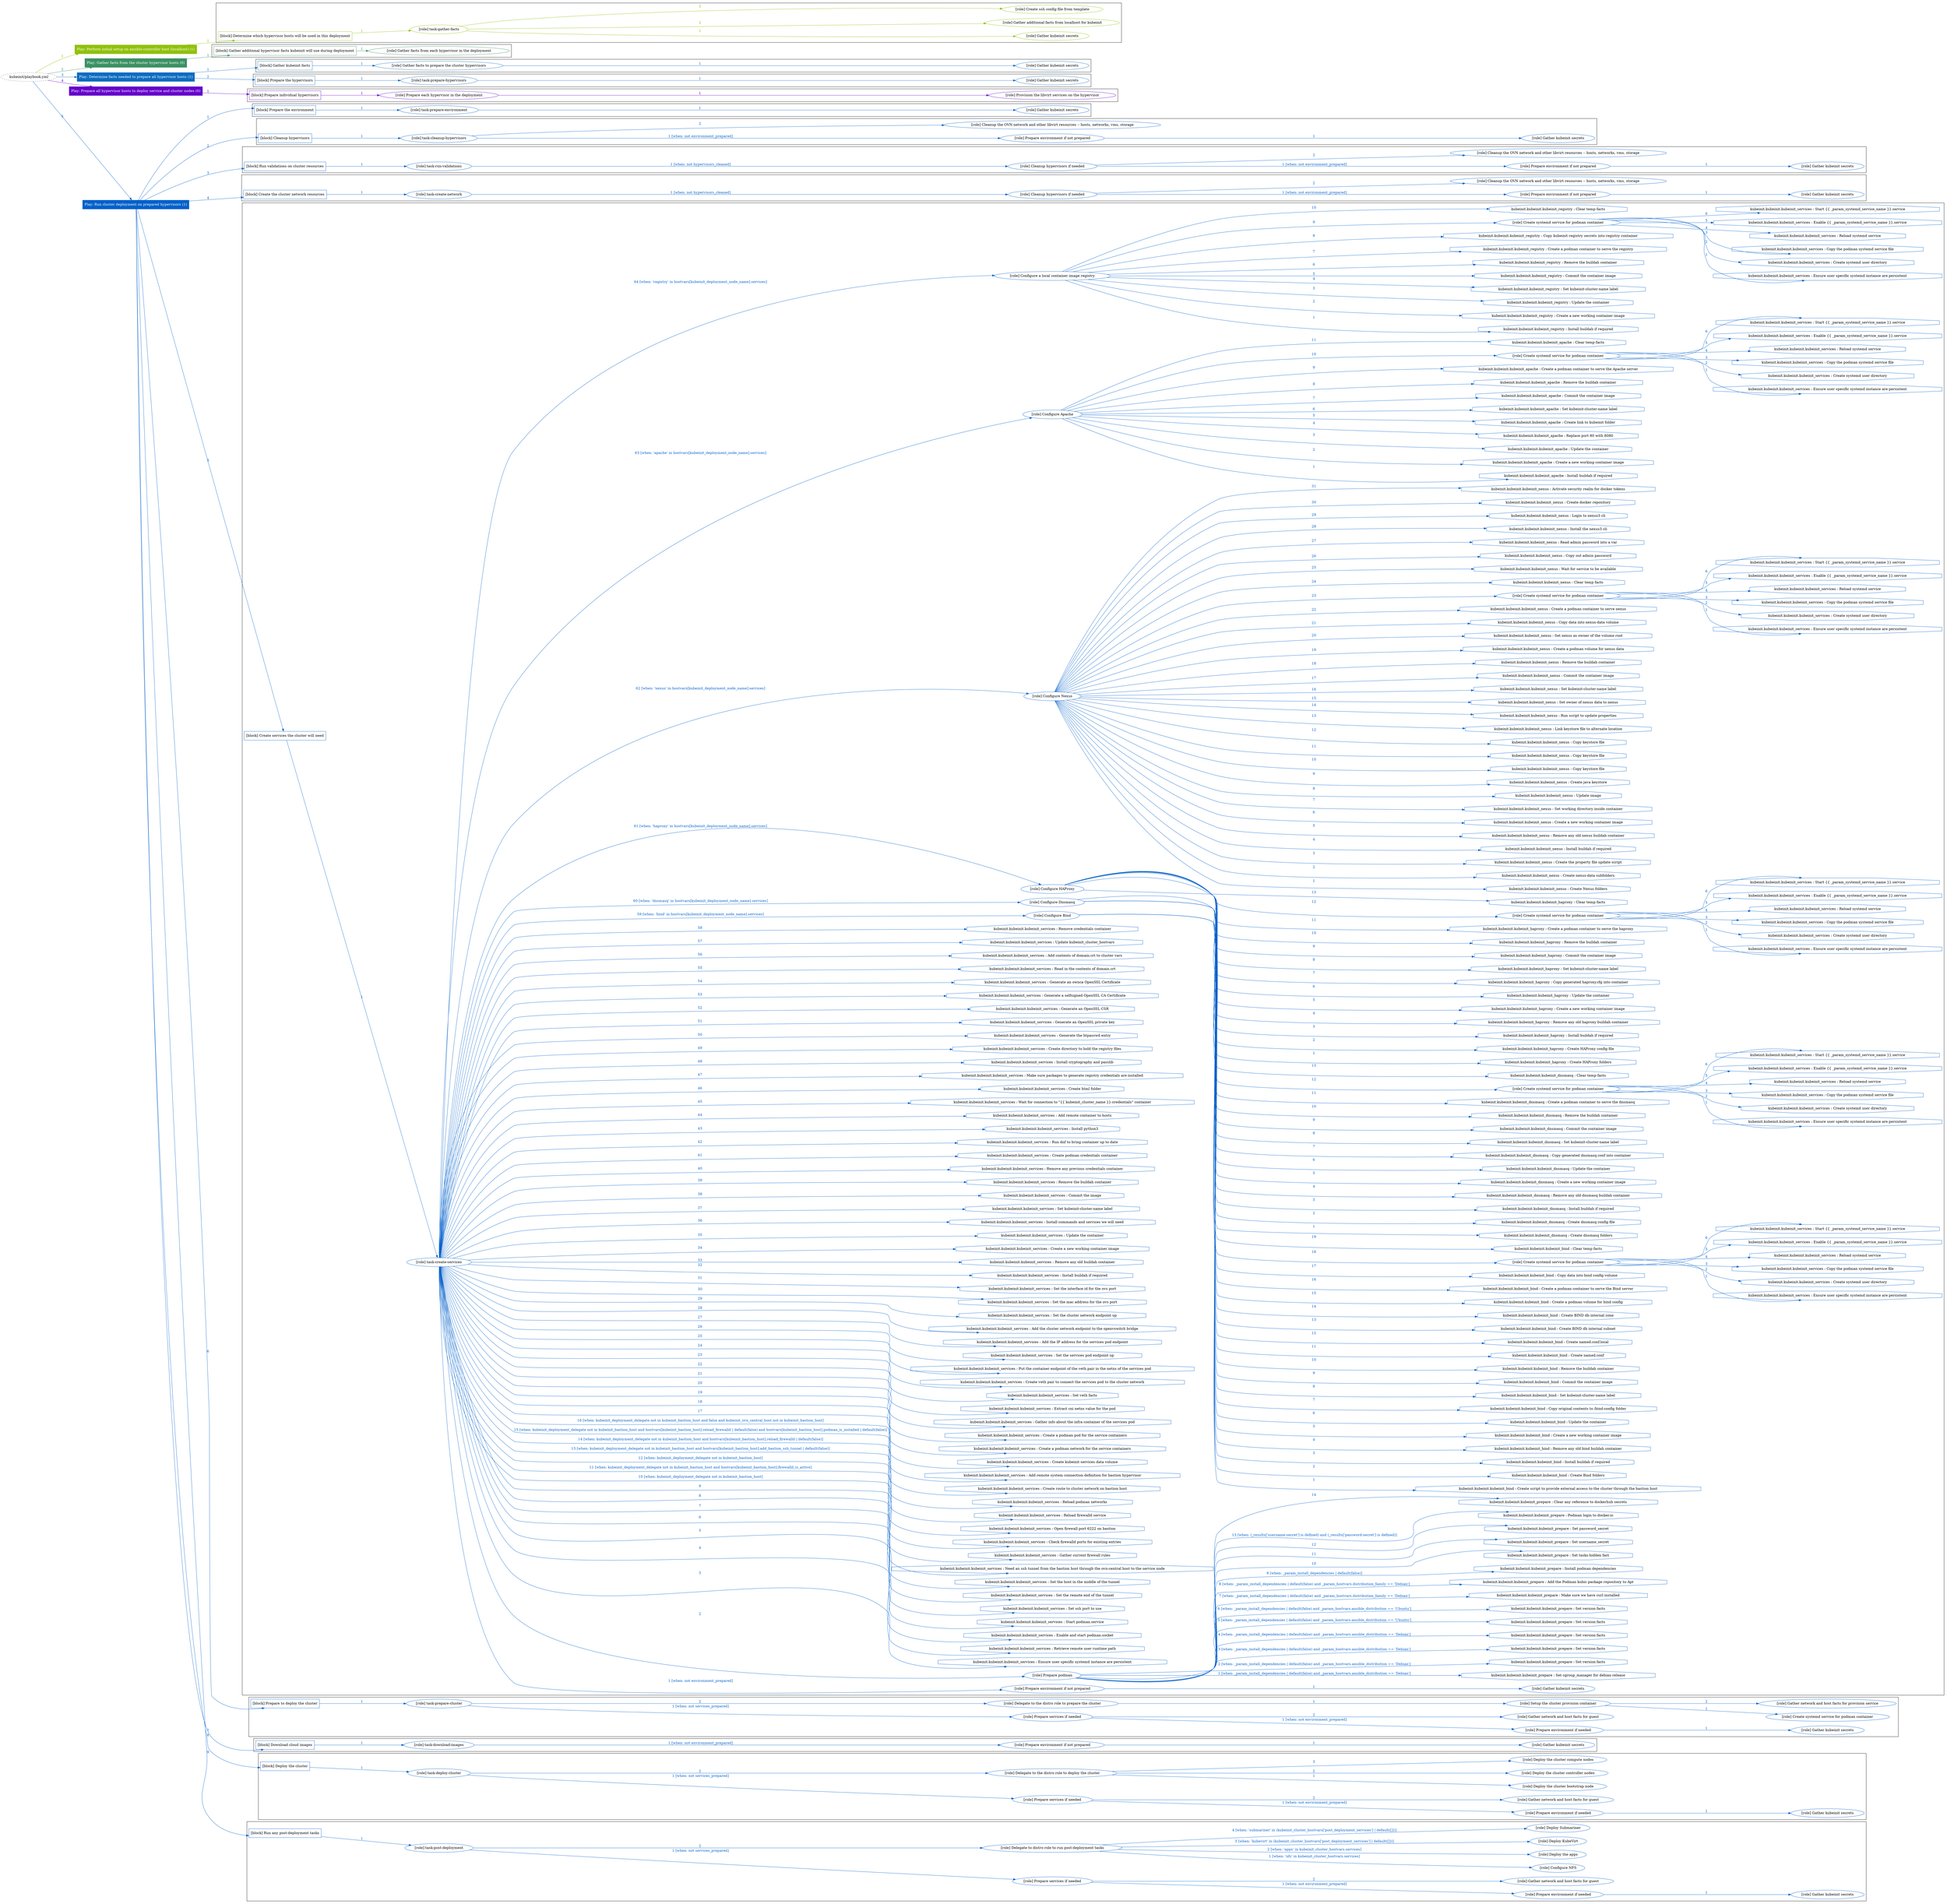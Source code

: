 digraph {
	graph [concentrate=true ordering=in rankdir=LR ratio=fill]
	edge [esep=5 sep=10]
	"kubeinit/playbook.yml" [URL="/home/runner/work/kubeinit/kubeinit/kubeinit/playbook.yml" id=playbook_37139d3b style=dotted]
	"kubeinit/playbook.yml" -> play_8bd8832e [label="1 " color="#90c10b" fontcolor="#90c10b" id=edge_d4a54d6b labeltooltip="1 " tooltip="1 "]
	subgraph "Play: Perform initial setup on ansible-controller host (localhost) (1)" {
		play_8bd8832e [label="Play: Perform initial setup on ansible-controller host (localhost) (1)" URL="/home/runner/work/kubeinit/kubeinit/kubeinit/playbook.yml" color="#90c10b" fontcolor="#ffffff" id=play_8bd8832e shape=box style=filled tooltip=localhost]
		play_8bd8832e -> block_a47a56dc [label=1 color="#90c10b" fontcolor="#90c10b" id=edge_fa23094b labeltooltip=1 tooltip=1]
		subgraph cluster_block_a47a56dc {
			block_a47a56dc [label="[block] Determine which hypervisor hosts will be used in this deployment" URL="/home/runner/work/kubeinit/kubeinit/kubeinit/playbook.yml" color="#90c10b" id=block_a47a56dc labeltooltip="Determine which hypervisor hosts will be used in this deployment" shape=box tooltip="Determine which hypervisor hosts will be used in this deployment"]
			block_a47a56dc -> role_054db59c [label="1 " color="#90c10b" fontcolor="#90c10b" id=edge_109965e1 labeltooltip="1 " tooltip="1 "]
			subgraph "task-gather-facts" {
				role_054db59c [label="[role] task-gather-facts" URL="/home/runner/work/kubeinit/kubeinit/kubeinit/playbook.yml" color="#90c10b" id=role_054db59c tooltip="task-gather-facts"]
				role_054db59c -> role_f891a5ba [label="1 " color="#90c10b" fontcolor="#90c10b" id=edge_af5ee9f2 labeltooltip="1 " tooltip="1 "]
				subgraph "Gather kubeinit secrets" {
					role_f891a5ba [label="[role] Gather kubeinit secrets" URL="/home/runner/.ansible/collections/ansible_collections/kubeinit/kubeinit/roles/kubeinit_prepare/tasks/build_hypervisors_group.yml" color="#90c10b" id=role_f891a5ba tooltip="Gather kubeinit secrets"]
				}
				role_054db59c -> role_0e249968 [label="2 " color="#90c10b" fontcolor="#90c10b" id=edge_6dde44e0 labeltooltip="2 " tooltip="2 "]
				subgraph "Gather additional facts from localhost for kubeinit" {
					role_0e249968 [label="[role] Gather additional facts from localhost for kubeinit" URL="/home/runner/.ansible/collections/ansible_collections/kubeinit/kubeinit/roles/kubeinit_prepare/tasks/build_hypervisors_group.yml" color="#90c10b" id=role_0e249968 tooltip="Gather additional facts from localhost for kubeinit"]
				}
				role_054db59c -> role_8e5b62a4 [label="3 " color="#90c10b" fontcolor="#90c10b" id=edge_67a6c586 labeltooltip="3 " tooltip="3 "]
				subgraph "Create ssh config file from template" {
					role_8e5b62a4 [label="[role] Create ssh config file from template" URL="/home/runner/.ansible/collections/ansible_collections/kubeinit/kubeinit/roles/kubeinit_prepare/tasks/build_hypervisors_group.yml" color="#90c10b" id=role_8e5b62a4 tooltip="Create ssh config file from template"]
				}
			}
		}
	}
	"kubeinit/playbook.yml" -> play_5de0d82b [label="2 " color="#3b9162" fontcolor="#3b9162" id=edge_4cb3f9ad labeltooltip="2 " tooltip="2 "]
	subgraph "Play: Gather facts from the cluster hypervisor hosts (0)" {
		play_5de0d82b [label="Play: Gather facts from the cluster hypervisor hosts (0)" URL="/home/runner/work/kubeinit/kubeinit/kubeinit/playbook.yml" color="#3b9162" fontcolor="#ffffff" id=play_5de0d82b shape=box style=filled tooltip="Play: Gather facts from the cluster hypervisor hosts (0)"]
		play_5de0d82b -> block_af8479f1 [label=1 color="#3b9162" fontcolor="#3b9162" id=edge_1ae13dfe labeltooltip=1 tooltip=1]
		subgraph cluster_block_af8479f1 {
			block_af8479f1 [label="[block] Gather additional hypervisor facts kubeinit will use during deployment" URL="/home/runner/work/kubeinit/kubeinit/kubeinit/playbook.yml" color="#3b9162" id=block_af8479f1 labeltooltip="Gather additional hypervisor facts kubeinit will use during deployment" shape=box tooltip="Gather additional hypervisor facts kubeinit will use during deployment"]
			block_af8479f1 -> role_03d5494c [label="1 " color="#3b9162" fontcolor="#3b9162" id=edge_bb03b959 labeltooltip="1 " tooltip="1 "]
			subgraph "Gather facts from each hypervisor in the deployment" {
				role_03d5494c [label="[role] Gather facts from each hypervisor in the deployment" URL="/home/runner/work/kubeinit/kubeinit/kubeinit/playbook.yml" color="#3b9162" id=role_03d5494c tooltip="Gather facts from each hypervisor in the deployment"]
			}
		}
	}
	"kubeinit/playbook.yml" -> play_f42c020a [label="3 " color="#0c6cc0" fontcolor="#0c6cc0" id=edge_f9e9dfdf labeltooltip="3 " tooltip="3 "]
	subgraph "Play: Determine facts needed to prepare all hypervisor hosts (1)" {
		play_f42c020a [label="Play: Determine facts needed to prepare all hypervisor hosts (1)" URL="/home/runner/work/kubeinit/kubeinit/kubeinit/playbook.yml" color="#0c6cc0" fontcolor="#ffffff" id=play_f42c020a shape=box style=filled tooltip=localhost]
		play_f42c020a -> block_24fe19c6 [label=1 color="#0c6cc0" fontcolor="#0c6cc0" id=edge_0a8f2a76 labeltooltip=1 tooltip=1]
		subgraph cluster_block_24fe19c6 {
			block_24fe19c6 [label="[block] Gather kubeinit facts" URL="/home/runner/work/kubeinit/kubeinit/kubeinit/playbook.yml" color="#0c6cc0" id=block_24fe19c6 labeltooltip="Gather kubeinit facts" shape=box tooltip="Gather kubeinit facts"]
			block_24fe19c6 -> role_25ed4770 [label="1 " color="#0c6cc0" fontcolor="#0c6cc0" id=edge_c52e20dc labeltooltip="1 " tooltip="1 "]
			subgraph "Gather facts to prepare the cluster hypervisors" {
				role_25ed4770 [label="[role] Gather facts to prepare the cluster hypervisors" URL="/home/runner/work/kubeinit/kubeinit/kubeinit/playbook.yml" color="#0c6cc0" id=role_25ed4770 tooltip="Gather facts to prepare the cluster hypervisors"]
				role_25ed4770 -> role_2ef7a0f0 [label="1 " color="#0c6cc0" fontcolor="#0c6cc0" id=edge_38d00c2f labeltooltip="1 " tooltip="1 "]
				subgraph "Gather kubeinit secrets" {
					role_2ef7a0f0 [label="[role] Gather kubeinit secrets" URL="/home/runner/.ansible/collections/ansible_collections/kubeinit/kubeinit/roles/kubeinit_prepare/tasks/gather_kubeinit_facts.yml" color="#0c6cc0" id=role_2ef7a0f0 tooltip="Gather kubeinit secrets"]
				}
			}
		}
		play_f42c020a -> block_2089afc2 [label=2 color="#0c6cc0" fontcolor="#0c6cc0" id=edge_b03bca82 labeltooltip=2 tooltip=2]
		subgraph cluster_block_2089afc2 {
			block_2089afc2 [label="[block] Prepare the hypervisors" URL="/home/runner/work/kubeinit/kubeinit/kubeinit/playbook.yml" color="#0c6cc0" id=block_2089afc2 labeltooltip="Prepare the hypervisors" shape=box tooltip="Prepare the hypervisors"]
			block_2089afc2 -> role_c16ca046 [label="1 " color="#0c6cc0" fontcolor="#0c6cc0" id=edge_c41e0f70 labeltooltip="1 " tooltip="1 "]
			subgraph "task-prepare-hypervisors" {
				role_c16ca046 [label="[role] task-prepare-hypervisors" URL="/home/runner/work/kubeinit/kubeinit/kubeinit/playbook.yml" color="#0c6cc0" id=role_c16ca046 tooltip="task-prepare-hypervisors"]
				role_c16ca046 -> role_a19a3ac4 [label="1 " color="#0c6cc0" fontcolor="#0c6cc0" id=edge_be024972 labeltooltip="1 " tooltip="1 "]
				subgraph "Gather kubeinit secrets" {
					role_a19a3ac4 [label="[role] Gather kubeinit secrets" URL="/home/runner/.ansible/collections/ansible_collections/kubeinit/kubeinit/roles/kubeinit_prepare/tasks/gather_kubeinit_facts.yml" color="#0c6cc0" id=role_a19a3ac4 tooltip="Gather kubeinit secrets"]
				}
			}
		}
	}
	"kubeinit/playbook.yml" -> play_a059af95 [label="4 " color="#6402ca" fontcolor="#6402ca" id=edge_f5b40c0e labeltooltip="4 " tooltip="4 "]
	subgraph "Play: Prepare all hypervisor hosts to deploy service and cluster nodes (0)" {
		play_a059af95 [label="Play: Prepare all hypervisor hosts to deploy service and cluster nodes (0)" URL="/home/runner/work/kubeinit/kubeinit/kubeinit/playbook.yml" color="#6402ca" fontcolor="#ffffff" id=play_a059af95 shape=box style=filled tooltip="Play: Prepare all hypervisor hosts to deploy service and cluster nodes (0)"]
		play_a059af95 -> block_e283babe [label=1 color="#6402ca" fontcolor="#6402ca" id=edge_b2970698 labeltooltip=1 tooltip=1]
		subgraph cluster_block_e283babe {
			block_e283babe [label="[block] Prepare individual hypervisors" URL="/home/runner/work/kubeinit/kubeinit/kubeinit/playbook.yml" color="#6402ca" id=block_e283babe labeltooltip="Prepare individual hypervisors" shape=box tooltip="Prepare individual hypervisors"]
			block_e283babe -> role_001f9be4 [label="1 " color="#6402ca" fontcolor="#6402ca" id=edge_db6b3b3b labeltooltip="1 " tooltip="1 "]
			subgraph "Prepare each hypervisor in the deployment" {
				role_001f9be4 [label="[role] Prepare each hypervisor in the deployment" URL="/home/runner/work/kubeinit/kubeinit/kubeinit/playbook.yml" color="#6402ca" id=role_001f9be4 tooltip="Prepare each hypervisor in the deployment"]
				role_001f9be4 -> role_6a3ddd9c [label="1 " color="#6402ca" fontcolor="#6402ca" id=edge_86d33fc3 labeltooltip="1 " tooltip="1 "]
				subgraph "Provision the libvirt services on the hypervisor" {
					role_6a3ddd9c [label="[role] Provision the libvirt services on the hypervisor" URL="/home/runner/.ansible/collections/ansible_collections/kubeinit/kubeinit/roles/kubeinit_prepare/tasks/prepare_hypervisor.yml" color="#6402ca" id=role_6a3ddd9c tooltip="Provision the libvirt services on the hypervisor"]
				}
			}
		}
	}
	"kubeinit/playbook.yml" -> play_4bb6b01c [label="5 " color="#0260ca" fontcolor="#0260ca" id=edge_d38d2c15 labeltooltip="5 " tooltip="5 "]
	subgraph "Play: Run cluster deployment on prepared hypervisors (1)" {
		play_4bb6b01c [label="Play: Run cluster deployment on prepared hypervisors (1)" URL="/home/runner/work/kubeinit/kubeinit/kubeinit/playbook.yml" color="#0260ca" fontcolor="#ffffff" id=play_4bb6b01c shape=box style=filled tooltip=localhost]
		play_4bb6b01c -> block_3416497f [label=1 color="#0260ca" fontcolor="#0260ca" id=edge_c6ecb90f labeltooltip=1 tooltip=1]
		subgraph cluster_block_3416497f {
			block_3416497f [label="[block] Prepare the environment" URL="/home/runner/work/kubeinit/kubeinit/kubeinit/playbook.yml" color="#0260ca" id=block_3416497f labeltooltip="Prepare the environment" shape=box tooltip="Prepare the environment"]
			block_3416497f -> role_525dc27d [label="1 " color="#0260ca" fontcolor="#0260ca" id=edge_4f13263e labeltooltip="1 " tooltip="1 "]
			subgraph "task-prepare-environment" {
				role_525dc27d [label="[role] task-prepare-environment" URL="/home/runner/work/kubeinit/kubeinit/kubeinit/playbook.yml" color="#0260ca" id=role_525dc27d tooltip="task-prepare-environment"]
				role_525dc27d -> role_2f697005 [label="1 " color="#0260ca" fontcolor="#0260ca" id=edge_277b5710 labeltooltip="1 " tooltip="1 "]
				subgraph "Gather kubeinit secrets" {
					role_2f697005 [label="[role] Gather kubeinit secrets" URL="/home/runner/.ansible/collections/ansible_collections/kubeinit/kubeinit/roles/kubeinit_prepare/tasks/gather_kubeinit_facts.yml" color="#0260ca" id=role_2f697005 tooltip="Gather kubeinit secrets"]
				}
			}
		}
		play_4bb6b01c -> block_809a2668 [label=2 color="#0260ca" fontcolor="#0260ca" id=edge_87e2c7b7 labeltooltip=2 tooltip=2]
		subgraph cluster_block_809a2668 {
			block_809a2668 [label="[block] Cleanup hypervisors" URL="/home/runner/work/kubeinit/kubeinit/kubeinit/playbook.yml" color="#0260ca" id=block_809a2668 labeltooltip="Cleanup hypervisors" shape=box tooltip="Cleanup hypervisors"]
			block_809a2668 -> role_c3b46ce4 [label="1 " color="#0260ca" fontcolor="#0260ca" id=edge_5463871a labeltooltip="1 " tooltip="1 "]
			subgraph "task-cleanup-hypervisors" {
				role_c3b46ce4 [label="[role] task-cleanup-hypervisors" URL="/home/runner/work/kubeinit/kubeinit/kubeinit/playbook.yml" color="#0260ca" id=role_c3b46ce4 tooltip="task-cleanup-hypervisors"]
				role_c3b46ce4 -> role_b0f55575 [label="1 [when: not environment_prepared]" color="#0260ca" fontcolor="#0260ca" id=edge_72f017a1 labeltooltip="1 [when: not environment_prepared]" tooltip="1 [when: not environment_prepared]"]
				subgraph "Prepare environment if not prepared" {
					role_b0f55575 [label="[role] Prepare environment if not prepared" URL="/home/runner/.ansible/collections/ansible_collections/kubeinit/kubeinit/roles/kubeinit_prepare/tasks/cleanup_hypervisors.yml" color="#0260ca" id=role_b0f55575 tooltip="Prepare environment if not prepared"]
					role_b0f55575 -> role_2b3154ed [label="1 " color="#0260ca" fontcolor="#0260ca" id=edge_41dfa96f labeltooltip="1 " tooltip="1 "]
					subgraph "Gather kubeinit secrets" {
						role_2b3154ed [label="[role] Gather kubeinit secrets" URL="/home/runner/.ansible/collections/ansible_collections/kubeinit/kubeinit/roles/kubeinit_prepare/tasks/gather_kubeinit_facts.yml" color="#0260ca" id=role_2b3154ed tooltip="Gather kubeinit secrets"]
					}
				}
				role_c3b46ce4 -> role_0138cb45 [label="2 " color="#0260ca" fontcolor="#0260ca" id=edge_18a8a46d labeltooltip="2 " tooltip="2 "]
				subgraph "Cleanup the OVN network and other libvirt resources -- hosts, networks, vms, storage" {
					role_0138cb45 [label="[role] Cleanup the OVN network and other libvirt resources -- hosts, networks, vms, storage" URL="/home/runner/.ansible/collections/ansible_collections/kubeinit/kubeinit/roles/kubeinit_prepare/tasks/cleanup_hypervisors.yml" color="#0260ca" id=role_0138cb45 tooltip="Cleanup the OVN network and other libvirt resources -- hosts, networks, vms, storage"]
				}
			}
		}
		play_4bb6b01c -> block_1121f75f [label=3 color="#0260ca" fontcolor="#0260ca" id=edge_b929851d labeltooltip=3 tooltip=3]
		subgraph cluster_block_1121f75f {
			block_1121f75f [label="[block] Run validations on cluster resources" URL="/home/runner/work/kubeinit/kubeinit/kubeinit/playbook.yml" color="#0260ca" id=block_1121f75f labeltooltip="Run validations on cluster resources" shape=box tooltip="Run validations on cluster resources"]
			block_1121f75f -> role_26fbfeb8 [label="1 " color="#0260ca" fontcolor="#0260ca" id=edge_69ef0735 labeltooltip="1 " tooltip="1 "]
			subgraph "task-run-validations" {
				role_26fbfeb8 [label="[role] task-run-validations" URL="/home/runner/work/kubeinit/kubeinit/kubeinit/playbook.yml" color="#0260ca" id=role_26fbfeb8 tooltip="task-run-validations"]
				role_26fbfeb8 -> role_7498a460 [label="1 [when: not hypervisors_cleaned]" color="#0260ca" fontcolor="#0260ca" id=edge_2377802e labeltooltip="1 [when: not hypervisors_cleaned]" tooltip="1 [when: not hypervisors_cleaned]"]
				subgraph "Cleanup hypervisors if needed" {
					role_7498a460 [label="[role] Cleanup hypervisors if needed" URL="/home/runner/.ansible/collections/ansible_collections/kubeinit/kubeinit/roles/kubeinit_validations/tasks/main.yml" color="#0260ca" id=role_7498a460 tooltip="Cleanup hypervisors if needed"]
					role_7498a460 -> role_ae092d02 [label="1 [when: not environment_prepared]" color="#0260ca" fontcolor="#0260ca" id=edge_1a93f621 labeltooltip="1 [when: not environment_prepared]" tooltip="1 [when: not environment_prepared]"]
					subgraph "Prepare environment if not prepared" {
						role_ae092d02 [label="[role] Prepare environment if not prepared" URL="/home/runner/.ansible/collections/ansible_collections/kubeinit/kubeinit/roles/kubeinit_prepare/tasks/cleanup_hypervisors.yml" color="#0260ca" id=role_ae092d02 tooltip="Prepare environment if not prepared"]
						role_ae092d02 -> role_2b8af193 [label="1 " color="#0260ca" fontcolor="#0260ca" id=edge_f262d4ee labeltooltip="1 " tooltip="1 "]
						subgraph "Gather kubeinit secrets" {
							role_2b8af193 [label="[role] Gather kubeinit secrets" URL="/home/runner/.ansible/collections/ansible_collections/kubeinit/kubeinit/roles/kubeinit_prepare/tasks/gather_kubeinit_facts.yml" color="#0260ca" id=role_2b8af193 tooltip="Gather kubeinit secrets"]
						}
					}
					role_7498a460 -> role_e7a2f71d [label="2 " color="#0260ca" fontcolor="#0260ca" id=edge_115834b3 labeltooltip="2 " tooltip="2 "]
					subgraph "Cleanup the OVN network and other libvirt resources -- hosts, networks, vms, storage" {
						role_e7a2f71d [label="[role] Cleanup the OVN network and other libvirt resources -- hosts, networks, vms, storage" URL="/home/runner/.ansible/collections/ansible_collections/kubeinit/kubeinit/roles/kubeinit_prepare/tasks/cleanup_hypervisors.yml" color="#0260ca" id=role_e7a2f71d tooltip="Cleanup the OVN network and other libvirt resources -- hosts, networks, vms, storage"]
					}
				}
			}
		}
		play_4bb6b01c -> block_d0d824fa [label=4 color="#0260ca" fontcolor="#0260ca" id=edge_389c1463 labeltooltip=4 tooltip=4]
		subgraph cluster_block_d0d824fa {
			block_d0d824fa [label="[block] Create the cluster network resources" URL="/home/runner/work/kubeinit/kubeinit/kubeinit/playbook.yml" color="#0260ca" id=block_d0d824fa labeltooltip="Create the cluster network resources" shape=box tooltip="Create the cluster network resources"]
			block_d0d824fa -> role_dc6524ed [label="1 " color="#0260ca" fontcolor="#0260ca" id=edge_9b2f595b labeltooltip="1 " tooltip="1 "]
			subgraph "task-create-network" {
				role_dc6524ed [label="[role] task-create-network" URL="/home/runner/work/kubeinit/kubeinit/kubeinit/playbook.yml" color="#0260ca" id=role_dc6524ed tooltip="task-create-network"]
				role_dc6524ed -> role_116d324a [label="1 [when: not hypervisors_cleaned]" color="#0260ca" fontcolor="#0260ca" id=edge_4f429396 labeltooltip="1 [when: not hypervisors_cleaned]" tooltip="1 [when: not hypervisors_cleaned]"]
				subgraph "Cleanup hypervisors if needed" {
					role_116d324a [label="[role] Cleanup hypervisors if needed" URL="/home/runner/.ansible/collections/ansible_collections/kubeinit/kubeinit/roles/kubeinit_libvirt/tasks/create_network.yml" color="#0260ca" id=role_116d324a tooltip="Cleanup hypervisors if needed"]
					role_116d324a -> role_11024c82 [label="1 [when: not environment_prepared]" color="#0260ca" fontcolor="#0260ca" id=edge_cefc90c3 labeltooltip="1 [when: not environment_prepared]" tooltip="1 [when: not environment_prepared]"]
					subgraph "Prepare environment if not prepared" {
						role_11024c82 [label="[role] Prepare environment if not prepared" URL="/home/runner/.ansible/collections/ansible_collections/kubeinit/kubeinit/roles/kubeinit_prepare/tasks/cleanup_hypervisors.yml" color="#0260ca" id=role_11024c82 tooltip="Prepare environment if not prepared"]
						role_11024c82 -> role_fdaaa863 [label="1 " color="#0260ca" fontcolor="#0260ca" id=edge_56597ea5 labeltooltip="1 " tooltip="1 "]
						subgraph "Gather kubeinit secrets" {
							role_fdaaa863 [label="[role] Gather kubeinit secrets" URL="/home/runner/.ansible/collections/ansible_collections/kubeinit/kubeinit/roles/kubeinit_prepare/tasks/gather_kubeinit_facts.yml" color="#0260ca" id=role_fdaaa863 tooltip="Gather kubeinit secrets"]
						}
					}
					role_116d324a -> role_ac9bdfdb [label="2 " color="#0260ca" fontcolor="#0260ca" id=edge_706150e8 labeltooltip="2 " tooltip="2 "]
					subgraph "Cleanup the OVN network and other libvirt resources -- hosts, networks, vms, storage" {
						role_ac9bdfdb [label="[role] Cleanup the OVN network and other libvirt resources -- hosts, networks, vms, storage" URL="/home/runner/.ansible/collections/ansible_collections/kubeinit/kubeinit/roles/kubeinit_prepare/tasks/cleanup_hypervisors.yml" color="#0260ca" id=role_ac9bdfdb tooltip="Cleanup the OVN network and other libvirt resources -- hosts, networks, vms, storage"]
					}
				}
			}
		}
		play_4bb6b01c -> block_56d63b0b [label=5 color="#0260ca" fontcolor="#0260ca" id=edge_b21190e2 labeltooltip=5 tooltip=5]
		subgraph cluster_block_56d63b0b {
			block_56d63b0b [label="[block] Create services the cluster will need" URL="/home/runner/work/kubeinit/kubeinit/kubeinit/playbook.yml" color="#0260ca" id=block_56d63b0b labeltooltip="Create services the cluster will need" shape=box tooltip="Create services the cluster will need"]
			block_56d63b0b -> role_9339faaa [label="1 " color="#0260ca" fontcolor="#0260ca" id=edge_1726eda6 labeltooltip="1 " tooltip="1 "]
			subgraph "task-create-services" {
				role_9339faaa [label="[role] task-create-services" URL="/home/runner/work/kubeinit/kubeinit/kubeinit/playbook.yml" color="#0260ca" id=role_9339faaa tooltip="task-create-services"]
				role_9339faaa -> role_a79cce27 [label="1 [when: not environment_prepared]" color="#0260ca" fontcolor="#0260ca" id=edge_1a3382b6 labeltooltip="1 [when: not environment_prepared]" tooltip="1 [when: not environment_prepared]"]
				subgraph "Prepare environment if not prepared" {
					role_a79cce27 [label="[role] Prepare environment if not prepared" URL="/home/runner/.ansible/collections/ansible_collections/kubeinit/kubeinit/roles/kubeinit_services/tasks/main.yml" color="#0260ca" id=role_a79cce27 tooltip="Prepare environment if not prepared"]
					role_a79cce27 -> role_b2620554 [label="1 " color="#0260ca" fontcolor="#0260ca" id=edge_f19d8269 labeltooltip="1 " tooltip="1 "]
					subgraph "Gather kubeinit secrets" {
						role_b2620554 [label="[role] Gather kubeinit secrets" URL="/home/runner/.ansible/collections/ansible_collections/kubeinit/kubeinit/roles/kubeinit_prepare/tasks/gather_kubeinit_facts.yml" color="#0260ca" id=role_b2620554 tooltip="Gather kubeinit secrets"]
					}
				}
				role_9339faaa -> role_70bfd30d [label="2 " color="#0260ca" fontcolor="#0260ca" id=edge_082aaf14 labeltooltip="2 " tooltip="2 "]
				subgraph "Prepare podman" {
					role_70bfd30d [label="[role] Prepare podman" URL="/home/runner/.ansible/collections/ansible_collections/kubeinit/kubeinit/roles/kubeinit_services/tasks/00_create_service_pod.yml" color="#0260ca" id=role_70bfd30d tooltip="Prepare podman"]
					task_f1398edb [label="kubeinit.kubeinit.kubeinit_prepare : Set cgroup_manager for debian release" URL="/home/runner/.ansible/collections/ansible_collections/kubeinit/kubeinit/roles/kubeinit_prepare/tasks/prepare_podman.yml" color="#0260ca" id=task_f1398edb shape=octagon tooltip="kubeinit.kubeinit.kubeinit_prepare : Set cgroup_manager for debian release"]
					role_70bfd30d -> task_f1398edb [label="1 [when: _param_install_dependencies | default(false) and _param_hostvars.ansible_distribution == 'Debian']" color="#0260ca" fontcolor="#0260ca" id=edge_b99f3564 labeltooltip="1 [when: _param_install_dependencies | default(false) and _param_hostvars.ansible_distribution == 'Debian']" tooltip="1 [when: _param_install_dependencies | default(false) and _param_hostvars.ansible_distribution == 'Debian']"]
					task_fdb83e9c [label="kubeinit.kubeinit.kubeinit_prepare : Set version facts" URL="/home/runner/.ansible/collections/ansible_collections/kubeinit/kubeinit/roles/kubeinit_prepare/tasks/prepare_podman.yml" color="#0260ca" id=task_fdb83e9c shape=octagon tooltip="kubeinit.kubeinit.kubeinit_prepare : Set version facts"]
					role_70bfd30d -> task_fdb83e9c [label="2 [when: _param_install_dependencies | default(false) and _param_hostvars.ansible_distribution == 'Debian']" color="#0260ca" fontcolor="#0260ca" id=edge_000ef83d labeltooltip="2 [when: _param_install_dependencies | default(false) and _param_hostvars.ansible_distribution == 'Debian']" tooltip="2 [when: _param_install_dependencies | default(false) and _param_hostvars.ansible_distribution == 'Debian']"]
					task_20b3d563 [label="kubeinit.kubeinit.kubeinit_prepare : Set version facts" URL="/home/runner/.ansible/collections/ansible_collections/kubeinit/kubeinit/roles/kubeinit_prepare/tasks/prepare_podman.yml" color="#0260ca" id=task_20b3d563 shape=octagon tooltip="kubeinit.kubeinit.kubeinit_prepare : Set version facts"]
					role_70bfd30d -> task_20b3d563 [label="3 [when: _param_install_dependencies | default(false) and _param_hostvars.ansible_distribution == 'Debian']" color="#0260ca" fontcolor="#0260ca" id=edge_c9666f07 labeltooltip="3 [when: _param_install_dependencies | default(false) and _param_hostvars.ansible_distribution == 'Debian']" tooltip="3 [when: _param_install_dependencies | default(false) and _param_hostvars.ansible_distribution == 'Debian']"]
					task_ebb01296 [label="kubeinit.kubeinit.kubeinit_prepare : Set version facts" URL="/home/runner/.ansible/collections/ansible_collections/kubeinit/kubeinit/roles/kubeinit_prepare/tasks/prepare_podman.yml" color="#0260ca" id=task_ebb01296 shape=octagon tooltip="kubeinit.kubeinit.kubeinit_prepare : Set version facts"]
					role_70bfd30d -> task_ebb01296 [label="4 [when: _param_install_dependencies | default(false) and _param_hostvars.ansible_distribution == 'Debian']" color="#0260ca" fontcolor="#0260ca" id=edge_07b03da9 labeltooltip="4 [when: _param_install_dependencies | default(false) and _param_hostvars.ansible_distribution == 'Debian']" tooltip="4 [when: _param_install_dependencies | default(false) and _param_hostvars.ansible_distribution == 'Debian']"]
					task_54e11823 [label="kubeinit.kubeinit.kubeinit_prepare : Set version facts" URL="/home/runner/.ansible/collections/ansible_collections/kubeinit/kubeinit/roles/kubeinit_prepare/tasks/prepare_podman.yml" color="#0260ca" id=task_54e11823 shape=octagon tooltip="kubeinit.kubeinit.kubeinit_prepare : Set version facts"]
					role_70bfd30d -> task_54e11823 [label="5 [when: _param_install_dependencies | default(false) and _param_hostvars.ansible_distribution == 'Ubuntu']" color="#0260ca" fontcolor="#0260ca" id=edge_848eefae labeltooltip="5 [when: _param_install_dependencies | default(false) and _param_hostvars.ansible_distribution == 'Ubuntu']" tooltip="5 [when: _param_install_dependencies | default(false) and _param_hostvars.ansible_distribution == 'Ubuntu']"]
					task_c458599b [label="kubeinit.kubeinit.kubeinit_prepare : Set version facts" URL="/home/runner/.ansible/collections/ansible_collections/kubeinit/kubeinit/roles/kubeinit_prepare/tasks/prepare_podman.yml" color="#0260ca" id=task_c458599b shape=octagon tooltip="kubeinit.kubeinit.kubeinit_prepare : Set version facts"]
					role_70bfd30d -> task_c458599b [label="6 [when: _param_install_dependencies | default(false) and _param_hostvars.ansible_distribution == 'Ubuntu']" color="#0260ca" fontcolor="#0260ca" id=edge_b5577d7d labeltooltip="6 [when: _param_install_dependencies | default(false) and _param_hostvars.ansible_distribution == 'Ubuntu']" tooltip="6 [when: _param_install_dependencies | default(false) and _param_hostvars.ansible_distribution == 'Ubuntu']"]
					task_05b9724c [label="kubeinit.kubeinit.kubeinit_prepare : Make sure we have curl installed" URL="/home/runner/.ansible/collections/ansible_collections/kubeinit/kubeinit/roles/kubeinit_prepare/tasks/prepare_podman.yml" color="#0260ca" id=task_05b9724c shape=octagon tooltip="kubeinit.kubeinit.kubeinit_prepare : Make sure we have curl installed"]
					role_70bfd30d -> task_05b9724c [label="7 [when: _param_install_dependencies | default(false) and _param_hostvars.distribution_family == 'Debian']" color="#0260ca" fontcolor="#0260ca" id=edge_c23cdf26 labeltooltip="7 [when: _param_install_dependencies | default(false) and _param_hostvars.distribution_family == 'Debian']" tooltip="7 [when: _param_install_dependencies | default(false) and _param_hostvars.distribution_family == 'Debian']"]
					task_a3f41f23 [label="kubeinit.kubeinit.kubeinit_prepare : Add the Podman kubic package repository to Apt" URL="/home/runner/.ansible/collections/ansible_collections/kubeinit/kubeinit/roles/kubeinit_prepare/tasks/prepare_podman.yml" color="#0260ca" id=task_a3f41f23 shape=octagon tooltip="kubeinit.kubeinit.kubeinit_prepare : Add the Podman kubic package repository to Apt"]
					role_70bfd30d -> task_a3f41f23 [label="8 [when: _param_install_dependencies | default(false) and _param_hostvars.distribution_family == 'Debian']" color="#0260ca" fontcolor="#0260ca" id=edge_d4fe28bd labeltooltip="8 [when: _param_install_dependencies | default(false) and _param_hostvars.distribution_family == 'Debian']" tooltip="8 [when: _param_install_dependencies | default(false) and _param_hostvars.distribution_family == 'Debian']"]
					task_fcfc6504 [label="kubeinit.kubeinit.kubeinit_prepare : Install podman dependencies" URL="/home/runner/.ansible/collections/ansible_collections/kubeinit/kubeinit/roles/kubeinit_prepare/tasks/prepare_podman.yml" color="#0260ca" id=task_fcfc6504 shape=octagon tooltip="kubeinit.kubeinit.kubeinit_prepare : Install podman dependencies"]
					role_70bfd30d -> task_fcfc6504 [label="9 [when: _param_install_dependencies | default(false)]" color="#0260ca" fontcolor="#0260ca" id=edge_b4f85ac2 labeltooltip="9 [when: _param_install_dependencies | default(false)]" tooltip="9 [when: _param_install_dependencies | default(false)]"]
					task_e1725853 [label="kubeinit.kubeinit.kubeinit_prepare : Set tasks-hidden fact" URL="/home/runner/.ansible/collections/ansible_collections/kubeinit/kubeinit/roles/kubeinit_prepare/tasks/prepare_podman.yml" color="#0260ca" id=task_e1725853 shape=octagon tooltip="kubeinit.kubeinit.kubeinit_prepare : Set tasks-hidden fact"]
					role_70bfd30d -> task_e1725853 [label="10 " color="#0260ca" fontcolor="#0260ca" id=edge_983219c9 labeltooltip="10 " tooltip="10 "]
					task_3b46b70c [label="kubeinit.kubeinit.kubeinit_prepare : Set username_secret" URL="/home/runner/.ansible/collections/ansible_collections/kubeinit/kubeinit/roles/kubeinit_prepare/tasks/prepare_podman.yml" color="#0260ca" id=task_3b46b70c shape=octagon tooltip="kubeinit.kubeinit.kubeinit_prepare : Set username_secret"]
					role_70bfd30d -> task_3b46b70c [label="11 " color="#0260ca" fontcolor="#0260ca" id=edge_6fcfecb3 labeltooltip="11 " tooltip="11 "]
					task_adfbd65b [label="kubeinit.kubeinit.kubeinit_prepare : Set password_secret" URL="/home/runner/.ansible/collections/ansible_collections/kubeinit/kubeinit/roles/kubeinit_prepare/tasks/prepare_podman.yml" color="#0260ca" id=task_adfbd65b shape=octagon tooltip="kubeinit.kubeinit.kubeinit_prepare : Set password_secret"]
					role_70bfd30d -> task_adfbd65b [label="12 " color="#0260ca" fontcolor="#0260ca" id=edge_593602fb labeltooltip="12 " tooltip="12 "]
					task_4114af9a [label="kubeinit.kubeinit.kubeinit_prepare : Podman login to docker.io" URL="/home/runner/.ansible/collections/ansible_collections/kubeinit/kubeinit/roles/kubeinit_prepare/tasks/prepare_podman.yml" color="#0260ca" id=task_4114af9a shape=octagon tooltip="kubeinit.kubeinit.kubeinit_prepare : Podman login to docker.io"]
					role_70bfd30d -> task_4114af9a [label="13 [when: (_results['username-secret'] is defined) and (_results['password-secret'] is defined)]" color="#0260ca" fontcolor="#0260ca" id=edge_a966756b labeltooltip="13 [when: (_results['username-secret'] is defined) and (_results['password-secret'] is defined)]" tooltip="13 [when: (_results['username-secret'] is defined) and (_results['password-secret'] is defined)]"]
					task_f2c43480 [label="kubeinit.kubeinit.kubeinit_prepare : Clear any reference to dockerhub secrets" URL="/home/runner/.ansible/collections/ansible_collections/kubeinit/kubeinit/roles/kubeinit_prepare/tasks/prepare_podman.yml" color="#0260ca" id=task_f2c43480 shape=octagon tooltip="kubeinit.kubeinit.kubeinit_prepare : Clear any reference to dockerhub secrets"]
					role_70bfd30d -> task_f2c43480 [label="14 " color="#0260ca" fontcolor="#0260ca" id=edge_2105ecf8 labeltooltip="14 " tooltip="14 "]
				}
				task_57d8141c [label="kubeinit.kubeinit.kubeinit_services : Ensure user specific systemd instance are persistent" URL="/home/runner/.ansible/collections/ansible_collections/kubeinit/kubeinit/roles/kubeinit_services/tasks/00_create_service_pod.yml" color="#0260ca" id=task_57d8141c shape=octagon tooltip="kubeinit.kubeinit.kubeinit_services : Ensure user specific systemd instance are persistent"]
				role_9339faaa -> task_57d8141c [label="3 " color="#0260ca" fontcolor="#0260ca" id=edge_fa263dd7 labeltooltip="3 " tooltip="3 "]
				task_a41eaf1b [label="kubeinit.kubeinit.kubeinit_services : Retrieve remote user runtime path" URL="/home/runner/.ansible/collections/ansible_collections/kubeinit/kubeinit/roles/kubeinit_services/tasks/00_create_service_pod.yml" color="#0260ca" id=task_a41eaf1b shape=octagon tooltip="kubeinit.kubeinit.kubeinit_services : Retrieve remote user runtime path"]
				role_9339faaa -> task_a41eaf1b [label="4 " color="#0260ca" fontcolor="#0260ca" id=edge_1a04b881 labeltooltip="4 " tooltip="4 "]
				task_f859f0ff [label="kubeinit.kubeinit.kubeinit_services : Enable and start podman.socket" URL="/home/runner/.ansible/collections/ansible_collections/kubeinit/kubeinit/roles/kubeinit_services/tasks/00_create_service_pod.yml" color="#0260ca" id=task_f859f0ff shape=octagon tooltip="kubeinit.kubeinit.kubeinit_services : Enable and start podman.socket"]
				role_9339faaa -> task_f859f0ff [label="5 " color="#0260ca" fontcolor="#0260ca" id=edge_d0c65988 labeltooltip="5 " tooltip="5 "]
				task_fcbbb627 [label="kubeinit.kubeinit.kubeinit_services : Start podman.service" URL="/home/runner/.ansible/collections/ansible_collections/kubeinit/kubeinit/roles/kubeinit_services/tasks/00_create_service_pod.yml" color="#0260ca" id=task_fcbbb627 shape=octagon tooltip="kubeinit.kubeinit.kubeinit_services : Start podman.service"]
				role_9339faaa -> task_fcbbb627 [label="6 " color="#0260ca" fontcolor="#0260ca" id=edge_6b24800d labeltooltip="6 " tooltip="6 "]
				task_658628dd [label="kubeinit.kubeinit.kubeinit_services : Set ssh port to use" URL="/home/runner/.ansible/collections/ansible_collections/kubeinit/kubeinit/roles/kubeinit_services/tasks/00_create_service_pod.yml" color="#0260ca" id=task_658628dd shape=octagon tooltip="kubeinit.kubeinit.kubeinit_services : Set ssh port to use"]
				role_9339faaa -> task_658628dd [label="7 " color="#0260ca" fontcolor="#0260ca" id=edge_da3faa76 labeltooltip="7 " tooltip="7 "]
				task_119faee2 [label="kubeinit.kubeinit.kubeinit_services : Set the remote end of the tunnel" URL="/home/runner/.ansible/collections/ansible_collections/kubeinit/kubeinit/roles/kubeinit_services/tasks/00_create_service_pod.yml" color="#0260ca" id=task_119faee2 shape=octagon tooltip="kubeinit.kubeinit.kubeinit_services : Set the remote end of the tunnel"]
				role_9339faaa -> task_119faee2 [label="8 " color="#0260ca" fontcolor="#0260ca" id=edge_65794a3e labeltooltip="8 " tooltip="8 "]
				task_9c693823 [label="kubeinit.kubeinit.kubeinit_services : Set the host in the middle of the tunnel" URL="/home/runner/.ansible/collections/ansible_collections/kubeinit/kubeinit/roles/kubeinit_services/tasks/00_create_service_pod.yml" color="#0260ca" id=task_9c693823 shape=octagon tooltip="kubeinit.kubeinit.kubeinit_services : Set the host in the middle of the tunnel"]
				role_9339faaa -> task_9c693823 [label="9 " color="#0260ca" fontcolor="#0260ca" id=edge_46fdecbe labeltooltip="9 " tooltip="9 "]
				task_e3f823bd [label="kubeinit.kubeinit.kubeinit_services : Need an ssh tunnel from the bastion host through the ovn-central host to the service node" URL="/home/runner/.ansible/collections/ansible_collections/kubeinit/kubeinit/roles/kubeinit_services/tasks/00_create_service_pod.yml" color="#0260ca" id=task_e3f823bd shape=octagon tooltip="kubeinit.kubeinit.kubeinit_services : Need an ssh tunnel from the bastion host through the ovn-central host to the service node"]
				role_9339faaa -> task_e3f823bd [label="10 [when: kubeinit_deployment_delegate not in kubeinit_bastion_host]" color="#0260ca" fontcolor="#0260ca" id=edge_fdcccc5c labeltooltip="10 [when: kubeinit_deployment_delegate not in kubeinit_bastion_host]" tooltip="10 [when: kubeinit_deployment_delegate not in kubeinit_bastion_host]"]
				task_a4c6c084 [label="kubeinit.kubeinit.kubeinit_services : Gather current firewall rules" URL="/home/runner/.ansible/collections/ansible_collections/kubeinit/kubeinit/roles/kubeinit_services/tasks/00_create_service_pod.yml" color="#0260ca" id=task_a4c6c084 shape=octagon tooltip="kubeinit.kubeinit.kubeinit_services : Gather current firewall rules"]
				role_9339faaa -> task_a4c6c084 [label="11 [when: kubeinit_deployment_delegate not in kubeinit_bastion_host and hostvars[kubeinit_bastion_host].firewalld_is_active]" color="#0260ca" fontcolor="#0260ca" id=edge_2f078dca labeltooltip="11 [when: kubeinit_deployment_delegate not in kubeinit_bastion_host and hostvars[kubeinit_bastion_host].firewalld_is_active]" tooltip="11 [when: kubeinit_deployment_delegate not in kubeinit_bastion_host and hostvars[kubeinit_bastion_host].firewalld_is_active]"]
				task_428198c2 [label="kubeinit.kubeinit.kubeinit_services : Check firewalld ports for existing entries" URL="/home/runner/.ansible/collections/ansible_collections/kubeinit/kubeinit/roles/kubeinit_services/tasks/00_create_service_pod.yml" color="#0260ca" id=task_428198c2 shape=octagon tooltip="kubeinit.kubeinit.kubeinit_services : Check firewalld ports for existing entries"]
				role_9339faaa -> task_428198c2 [label="12 [when: kubeinit_deployment_delegate not in kubeinit_bastion_host]" color="#0260ca" fontcolor="#0260ca" id=edge_e7f0d91d labeltooltip="12 [when: kubeinit_deployment_delegate not in kubeinit_bastion_host]" tooltip="12 [when: kubeinit_deployment_delegate not in kubeinit_bastion_host]"]
				task_062622bd [label="kubeinit.kubeinit.kubeinit_services : Open firewall port 6222 on bastion" URL="/home/runner/.ansible/collections/ansible_collections/kubeinit/kubeinit/roles/kubeinit_services/tasks/00_create_service_pod.yml" color="#0260ca" id=task_062622bd shape=octagon tooltip="kubeinit.kubeinit.kubeinit_services : Open firewall port 6222 on bastion"]
				role_9339faaa -> task_062622bd [label="13 [when: kubeinit_deployment_delegate not in kubeinit_bastion_host and hostvars[kubeinit_bastion_host].add_bastion_ssh_tunnel | default(false)]" color="#0260ca" fontcolor="#0260ca" id=edge_4b28b7d5 labeltooltip="13 [when: kubeinit_deployment_delegate not in kubeinit_bastion_host and hostvars[kubeinit_bastion_host].add_bastion_ssh_tunnel | default(false)]" tooltip="13 [when: kubeinit_deployment_delegate not in kubeinit_bastion_host and hostvars[kubeinit_bastion_host].add_bastion_ssh_tunnel | default(false)]"]
				task_3e7aaa14 [label="kubeinit.kubeinit.kubeinit_services : Reload firewalld service" URL="/home/runner/.ansible/collections/ansible_collections/kubeinit/kubeinit/roles/kubeinit_services/tasks/00_create_service_pod.yml" color="#0260ca" id=task_3e7aaa14 shape=octagon tooltip="kubeinit.kubeinit.kubeinit_services : Reload firewalld service"]
				role_9339faaa -> task_3e7aaa14 [label="14 [when: kubeinit_deployment_delegate not in kubeinit_bastion_host and hostvars[kubeinit_bastion_host].reload_firewalld | default(false)]" color="#0260ca" fontcolor="#0260ca" id=edge_93c211ae labeltooltip="14 [when: kubeinit_deployment_delegate not in kubeinit_bastion_host and hostvars[kubeinit_bastion_host].reload_firewalld | default(false)]" tooltip="14 [when: kubeinit_deployment_delegate not in kubeinit_bastion_host and hostvars[kubeinit_bastion_host].reload_firewalld | default(false)]"]
				task_d3e1af52 [label="kubeinit.kubeinit.kubeinit_services : Reload podman networks" URL="/home/runner/.ansible/collections/ansible_collections/kubeinit/kubeinit/roles/kubeinit_services/tasks/00_create_service_pod.yml" color="#0260ca" id=task_d3e1af52 shape=octagon tooltip="kubeinit.kubeinit.kubeinit_services : Reload podman networks"]
				role_9339faaa -> task_d3e1af52 [label="15 [when: kubeinit_deployment_delegate not in kubeinit_bastion_host and hostvars[kubeinit_bastion_host].reload_firewalld | default(false) and hostvars[kubeinit_bastion_host].podman_is_installed | default(false)]" color="#0260ca" fontcolor="#0260ca" id=edge_e9532972 labeltooltip="15 [when: kubeinit_deployment_delegate not in kubeinit_bastion_host and hostvars[kubeinit_bastion_host].reload_firewalld | default(false) and hostvars[kubeinit_bastion_host].podman_is_installed | default(false)]" tooltip="15 [when: kubeinit_deployment_delegate not in kubeinit_bastion_host and hostvars[kubeinit_bastion_host].reload_firewalld | default(false) and hostvars[kubeinit_bastion_host].podman_is_installed | default(false)]"]
				task_1e5f7d99 [label="kubeinit.kubeinit.kubeinit_services : Create route to cluster network on bastion host" URL="/home/runner/.ansible/collections/ansible_collections/kubeinit/kubeinit/roles/kubeinit_services/tasks/00_create_service_pod.yml" color="#0260ca" id=task_1e5f7d99 shape=octagon tooltip="kubeinit.kubeinit.kubeinit_services : Create route to cluster network on bastion host"]
				role_9339faaa -> task_1e5f7d99 [label="16 [when: kubeinit_deployment_delegate not in kubeinit_bastion_host and false and kubeinit_ovn_central_host not in kubeinit_bastion_host]" color="#0260ca" fontcolor="#0260ca" id=edge_5b07f560 labeltooltip="16 [when: kubeinit_deployment_delegate not in kubeinit_bastion_host and false and kubeinit_ovn_central_host not in kubeinit_bastion_host]" tooltip="16 [when: kubeinit_deployment_delegate not in kubeinit_bastion_host and false and kubeinit_ovn_central_host not in kubeinit_bastion_host]"]
				task_23c3ba88 [label="kubeinit.kubeinit.kubeinit_services : Add remote system connection definition for bastion hypervisor" URL="/home/runner/.ansible/collections/ansible_collections/kubeinit/kubeinit/roles/kubeinit_services/tasks/00_create_service_pod.yml" color="#0260ca" id=task_23c3ba88 shape=octagon tooltip="kubeinit.kubeinit.kubeinit_services : Add remote system connection definition for bastion hypervisor"]
				role_9339faaa -> task_23c3ba88 [label="17 " color="#0260ca" fontcolor="#0260ca" id=edge_3fed2391 labeltooltip="17 " tooltip="17 "]
				task_8a0917f6 [label="kubeinit.kubeinit.kubeinit_services : Create kubeinit services data volume" URL="/home/runner/.ansible/collections/ansible_collections/kubeinit/kubeinit/roles/kubeinit_services/tasks/00_create_service_pod.yml" color="#0260ca" id=task_8a0917f6 shape=octagon tooltip="kubeinit.kubeinit.kubeinit_services : Create kubeinit services data volume"]
				role_9339faaa -> task_8a0917f6 [label="18 " color="#0260ca" fontcolor="#0260ca" id=edge_2795e80d labeltooltip="18 " tooltip="18 "]
				task_592fd453 [label="kubeinit.kubeinit.kubeinit_services : Create a podman network for the service containers" URL="/home/runner/.ansible/collections/ansible_collections/kubeinit/kubeinit/roles/kubeinit_services/tasks/00_create_service_pod.yml" color="#0260ca" id=task_592fd453 shape=octagon tooltip="kubeinit.kubeinit.kubeinit_services : Create a podman network for the service containers"]
				role_9339faaa -> task_592fd453 [label="19 " color="#0260ca" fontcolor="#0260ca" id=edge_02ead022 labeltooltip="19 " tooltip="19 "]
				task_5a4cc6e8 [label="kubeinit.kubeinit.kubeinit_services : Create a podman pod for the service containers" URL="/home/runner/.ansible/collections/ansible_collections/kubeinit/kubeinit/roles/kubeinit_services/tasks/00_create_service_pod.yml" color="#0260ca" id=task_5a4cc6e8 shape=octagon tooltip="kubeinit.kubeinit.kubeinit_services : Create a podman pod for the service containers"]
				role_9339faaa -> task_5a4cc6e8 [label="20 " color="#0260ca" fontcolor="#0260ca" id=edge_4cb60d66 labeltooltip="20 " tooltip="20 "]
				task_93e70cc7 [label="kubeinit.kubeinit.kubeinit_services : Gather info about the infra container of the services pod" URL="/home/runner/.ansible/collections/ansible_collections/kubeinit/kubeinit/roles/kubeinit_services/tasks/00_create_service_pod.yml" color="#0260ca" id=task_93e70cc7 shape=octagon tooltip="kubeinit.kubeinit.kubeinit_services : Gather info about the infra container of the services pod"]
				role_9339faaa -> task_93e70cc7 [label="21 " color="#0260ca" fontcolor="#0260ca" id=edge_b446e1b2 labeltooltip="21 " tooltip="21 "]
				task_ddf3ab39 [label="kubeinit.kubeinit.kubeinit_services : Extract cni netns value for the pod" URL="/home/runner/.ansible/collections/ansible_collections/kubeinit/kubeinit/roles/kubeinit_services/tasks/00_create_service_pod.yml" color="#0260ca" id=task_ddf3ab39 shape=octagon tooltip="kubeinit.kubeinit.kubeinit_services : Extract cni netns value for the pod"]
				role_9339faaa -> task_ddf3ab39 [label="22 " color="#0260ca" fontcolor="#0260ca" id=edge_b9adff7c labeltooltip="22 " tooltip="22 "]
				task_f00c29b0 [label="kubeinit.kubeinit.kubeinit_services : Set veth facts" URL="/home/runner/.ansible/collections/ansible_collections/kubeinit/kubeinit/roles/kubeinit_services/tasks/00_create_service_pod.yml" color="#0260ca" id=task_f00c29b0 shape=octagon tooltip="kubeinit.kubeinit.kubeinit_services : Set veth facts"]
				role_9339faaa -> task_f00c29b0 [label="23 " color="#0260ca" fontcolor="#0260ca" id=edge_7fb4e218 labeltooltip="23 " tooltip="23 "]
				task_fe1c5e63 [label="kubeinit.kubeinit.kubeinit_services : Create veth pair to connect the services pod to the cluster network" URL="/home/runner/.ansible/collections/ansible_collections/kubeinit/kubeinit/roles/kubeinit_services/tasks/00_create_service_pod.yml" color="#0260ca" id=task_fe1c5e63 shape=octagon tooltip="kubeinit.kubeinit.kubeinit_services : Create veth pair to connect the services pod to the cluster network"]
				role_9339faaa -> task_fe1c5e63 [label="24 " color="#0260ca" fontcolor="#0260ca" id=edge_54cc2fd1 labeltooltip="24 " tooltip="24 "]
				task_e2d07488 [label="kubeinit.kubeinit.kubeinit_services : Put the container endpoint of the veth pair in the netns of the services pod" URL="/home/runner/.ansible/collections/ansible_collections/kubeinit/kubeinit/roles/kubeinit_services/tasks/00_create_service_pod.yml" color="#0260ca" id=task_e2d07488 shape=octagon tooltip="kubeinit.kubeinit.kubeinit_services : Put the container endpoint of the veth pair in the netns of the services pod"]
				role_9339faaa -> task_e2d07488 [label="25 " color="#0260ca" fontcolor="#0260ca" id=edge_795b07b1 labeltooltip="25 " tooltip="25 "]
				task_972855d9 [label="kubeinit.kubeinit.kubeinit_services : Set the services pod endpoint up" URL="/home/runner/.ansible/collections/ansible_collections/kubeinit/kubeinit/roles/kubeinit_services/tasks/00_create_service_pod.yml" color="#0260ca" id=task_972855d9 shape=octagon tooltip="kubeinit.kubeinit.kubeinit_services : Set the services pod endpoint up"]
				role_9339faaa -> task_972855d9 [label="26 " color="#0260ca" fontcolor="#0260ca" id=edge_176215c5 labeltooltip="26 " tooltip="26 "]
				task_c5d176f0 [label="kubeinit.kubeinit.kubeinit_services : Add the IP address for the services pod endpoint" URL="/home/runner/.ansible/collections/ansible_collections/kubeinit/kubeinit/roles/kubeinit_services/tasks/00_create_service_pod.yml" color="#0260ca" id=task_c5d176f0 shape=octagon tooltip="kubeinit.kubeinit.kubeinit_services : Add the IP address for the services pod endpoint"]
				role_9339faaa -> task_c5d176f0 [label="27 " color="#0260ca" fontcolor="#0260ca" id=edge_50d0e90d labeltooltip="27 " tooltip="27 "]
				task_c1a03ca7 [label="kubeinit.kubeinit.kubeinit_services : Add the cluster network endpoint to the openvswitch bridge" URL="/home/runner/.ansible/collections/ansible_collections/kubeinit/kubeinit/roles/kubeinit_services/tasks/00_create_service_pod.yml" color="#0260ca" id=task_c1a03ca7 shape=octagon tooltip="kubeinit.kubeinit.kubeinit_services : Add the cluster network endpoint to the openvswitch bridge"]
				role_9339faaa -> task_c1a03ca7 [label="28 " color="#0260ca" fontcolor="#0260ca" id=edge_1b861fa0 labeltooltip="28 " tooltip="28 "]
				task_866eb8c1 [label="kubeinit.kubeinit.kubeinit_services : Set the cluster network endpoint up" URL="/home/runner/.ansible/collections/ansible_collections/kubeinit/kubeinit/roles/kubeinit_services/tasks/00_create_service_pod.yml" color="#0260ca" id=task_866eb8c1 shape=octagon tooltip="kubeinit.kubeinit.kubeinit_services : Set the cluster network endpoint up"]
				role_9339faaa -> task_866eb8c1 [label="29 " color="#0260ca" fontcolor="#0260ca" id=edge_8f1fa508 labeltooltip="29 " tooltip="29 "]
				task_84ed9e30 [label="kubeinit.kubeinit.kubeinit_services : Set the mac address for the ovs port" URL="/home/runner/.ansible/collections/ansible_collections/kubeinit/kubeinit/roles/kubeinit_services/tasks/00_create_service_pod.yml" color="#0260ca" id=task_84ed9e30 shape=octagon tooltip="kubeinit.kubeinit.kubeinit_services : Set the mac address for the ovs port"]
				role_9339faaa -> task_84ed9e30 [label="30 " color="#0260ca" fontcolor="#0260ca" id=edge_303d5ef7 labeltooltip="30 " tooltip="30 "]
				task_dc7c847d [label="kubeinit.kubeinit.kubeinit_services : Set the interface id for the ovs port" URL="/home/runner/.ansible/collections/ansible_collections/kubeinit/kubeinit/roles/kubeinit_services/tasks/00_create_service_pod.yml" color="#0260ca" id=task_dc7c847d shape=octagon tooltip="kubeinit.kubeinit.kubeinit_services : Set the interface id for the ovs port"]
				role_9339faaa -> task_dc7c847d [label="31 " color="#0260ca" fontcolor="#0260ca" id=edge_cb2e3101 labeltooltip="31 " tooltip="31 "]
				task_e41ddcff [label="kubeinit.kubeinit.kubeinit_services : Install buildah if required" URL="/home/runner/.ansible/collections/ansible_collections/kubeinit/kubeinit/roles/kubeinit_services/tasks/prepare_credentials.yml" color="#0260ca" id=task_e41ddcff shape=octagon tooltip="kubeinit.kubeinit.kubeinit_services : Install buildah if required"]
				role_9339faaa -> task_e41ddcff [label="32 " color="#0260ca" fontcolor="#0260ca" id=edge_34852dd1 labeltooltip="32 " tooltip="32 "]
				task_1ca5c243 [label="kubeinit.kubeinit.kubeinit_services : Remove any old buildah container" URL="/home/runner/.ansible/collections/ansible_collections/kubeinit/kubeinit/roles/kubeinit_services/tasks/prepare_credentials.yml" color="#0260ca" id=task_1ca5c243 shape=octagon tooltip="kubeinit.kubeinit.kubeinit_services : Remove any old buildah container"]
				role_9339faaa -> task_1ca5c243 [label="33 " color="#0260ca" fontcolor="#0260ca" id=edge_648c74cf labeltooltip="33 " tooltip="33 "]
				task_e738f7b6 [label="kubeinit.kubeinit.kubeinit_services : Create a new working container image" URL="/home/runner/.ansible/collections/ansible_collections/kubeinit/kubeinit/roles/kubeinit_services/tasks/prepare_credentials.yml" color="#0260ca" id=task_e738f7b6 shape=octagon tooltip="kubeinit.kubeinit.kubeinit_services : Create a new working container image"]
				role_9339faaa -> task_e738f7b6 [label="34 " color="#0260ca" fontcolor="#0260ca" id=edge_8d0ccbcb labeltooltip="34 " tooltip="34 "]
				task_cc654f8e [label="kubeinit.kubeinit.kubeinit_services : Update the container" URL="/home/runner/.ansible/collections/ansible_collections/kubeinit/kubeinit/roles/kubeinit_services/tasks/prepare_credentials.yml" color="#0260ca" id=task_cc654f8e shape=octagon tooltip="kubeinit.kubeinit.kubeinit_services : Update the container"]
				role_9339faaa -> task_cc654f8e [label="35 " color="#0260ca" fontcolor="#0260ca" id=edge_de40b2e7 labeltooltip="35 " tooltip="35 "]
				task_7968d8f3 [label="kubeinit.kubeinit.kubeinit_services : Install commands and services we will need" URL="/home/runner/.ansible/collections/ansible_collections/kubeinit/kubeinit/roles/kubeinit_services/tasks/prepare_credentials.yml" color="#0260ca" id=task_7968d8f3 shape=octagon tooltip="kubeinit.kubeinit.kubeinit_services : Install commands and services we will need"]
				role_9339faaa -> task_7968d8f3 [label="36 " color="#0260ca" fontcolor="#0260ca" id=edge_0384dc58 labeltooltip="36 " tooltip="36 "]
				task_49e8d12f [label="kubeinit.kubeinit.kubeinit_services : Set kubeinit-cluster-name label" URL="/home/runner/.ansible/collections/ansible_collections/kubeinit/kubeinit/roles/kubeinit_services/tasks/prepare_credentials.yml" color="#0260ca" id=task_49e8d12f shape=octagon tooltip="kubeinit.kubeinit.kubeinit_services : Set kubeinit-cluster-name label"]
				role_9339faaa -> task_49e8d12f [label="37 " color="#0260ca" fontcolor="#0260ca" id=edge_8946eb23 labeltooltip="37 " tooltip="37 "]
				task_8bbc4750 [label="kubeinit.kubeinit.kubeinit_services : Commit the image" URL="/home/runner/.ansible/collections/ansible_collections/kubeinit/kubeinit/roles/kubeinit_services/tasks/prepare_credentials.yml" color="#0260ca" id=task_8bbc4750 shape=octagon tooltip="kubeinit.kubeinit.kubeinit_services : Commit the image"]
				role_9339faaa -> task_8bbc4750 [label="38 " color="#0260ca" fontcolor="#0260ca" id=edge_bc7456d7 labeltooltip="38 " tooltip="38 "]
				task_e3a66d79 [label="kubeinit.kubeinit.kubeinit_services : Remove the buildah container" URL="/home/runner/.ansible/collections/ansible_collections/kubeinit/kubeinit/roles/kubeinit_services/tasks/prepare_credentials.yml" color="#0260ca" id=task_e3a66d79 shape=octagon tooltip="kubeinit.kubeinit.kubeinit_services : Remove the buildah container"]
				role_9339faaa -> task_e3a66d79 [label="39 " color="#0260ca" fontcolor="#0260ca" id=edge_ee38cf6d labeltooltip="39 " tooltip="39 "]
				task_ea150880 [label="kubeinit.kubeinit.kubeinit_services : Remove any previous credentials container" URL="/home/runner/.ansible/collections/ansible_collections/kubeinit/kubeinit/roles/kubeinit_services/tasks/prepare_credentials.yml" color="#0260ca" id=task_ea150880 shape=octagon tooltip="kubeinit.kubeinit.kubeinit_services : Remove any previous credentials container"]
				role_9339faaa -> task_ea150880 [label="40 " color="#0260ca" fontcolor="#0260ca" id=edge_a6d6d4e8 labeltooltip="40 " tooltip="40 "]
				task_c66b3e9a [label="kubeinit.kubeinit.kubeinit_services : Create podman credentials container" URL="/home/runner/.ansible/collections/ansible_collections/kubeinit/kubeinit/roles/kubeinit_services/tasks/prepare_credentials.yml" color="#0260ca" id=task_c66b3e9a shape=octagon tooltip="kubeinit.kubeinit.kubeinit_services : Create podman credentials container"]
				role_9339faaa -> task_c66b3e9a [label="41 " color="#0260ca" fontcolor="#0260ca" id=edge_3b97d3a0 labeltooltip="41 " tooltip="41 "]
				task_5dd43d4a [label="kubeinit.kubeinit.kubeinit_services : Run dnf to bring container up to date" URL="/home/runner/.ansible/collections/ansible_collections/kubeinit/kubeinit/roles/kubeinit_services/tasks/prepare_credentials.yml" color="#0260ca" id=task_5dd43d4a shape=octagon tooltip="kubeinit.kubeinit.kubeinit_services : Run dnf to bring container up to date"]
				role_9339faaa -> task_5dd43d4a [label="42 " color="#0260ca" fontcolor="#0260ca" id=edge_8eb482d3 labeltooltip="42 " tooltip="42 "]
				task_9f083b6b [label="kubeinit.kubeinit.kubeinit_services : Install python3" URL="/home/runner/.ansible/collections/ansible_collections/kubeinit/kubeinit/roles/kubeinit_services/tasks/prepare_credentials.yml" color="#0260ca" id=task_9f083b6b shape=octagon tooltip="kubeinit.kubeinit.kubeinit_services : Install python3"]
				role_9339faaa -> task_9f083b6b [label="43 " color="#0260ca" fontcolor="#0260ca" id=edge_48a8f10d labeltooltip="43 " tooltip="43 "]
				task_dd564825 [label="kubeinit.kubeinit.kubeinit_services : Add remote container to hosts" URL="/home/runner/.ansible/collections/ansible_collections/kubeinit/kubeinit/roles/kubeinit_services/tasks/prepare_credentials.yml" color="#0260ca" id=task_dd564825 shape=octagon tooltip="kubeinit.kubeinit.kubeinit_services : Add remote container to hosts"]
				role_9339faaa -> task_dd564825 [label="44 " color="#0260ca" fontcolor="#0260ca" id=edge_78a9adef labeltooltip="44 " tooltip="44 "]
				task_248b58a4 [label="kubeinit.kubeinit.kubeinit_services : Wait for connection to &#34;{{ kubeinit_cluster_name }}-credentials&#34; container" URL="/home/runner/.ansible/collections/ansible_collections/kubeinit/kubeinit/roles/kubeinit_services/tasks/prepare_credentials.yml" color="#0260ca" id=task_248b58a4 shape=octagon tooltip="kubeinit.kubeinit.kubeinit_services : Wait for connection to &#34;{{ kubeinit_cluster_name }}-credentials&#34; container"]
				role_9339faaa -> task_248b58a4 [label="45 " color="#0260ca" fontcolor="#0260ca" id=edge_be7a30aa labeltooltip="45 " tooltip="45 "]
				task_0387f1a5 [label="kubeinit.kubeinit.kubeinit_services : Create html folder" URL="/home/runner/.ansible/collections/ansible_collections/kubeinit/kubeinit/roles/kubeinit_services/tasks/prepare_credentials.yml" color="#0260ca" id=task_0387f1a5 shape=octagon tooltip="kubeinit.kubeinit.kubeinit_services : Create html folder"]
				role_9339faaa -> task_0387f1a5 [label="46 " color="#0260ca" fontcolor="#0260ca" id=edge_8e6e2bca labeltooltip="46 " tooltip="46 "]
				task_fe853a07 [label="kubeinit.kubeinit.kubeinit_services : Make sure packages to generate registry credentials are installed" URL="/home/runner/.ansible/collections/ansible_collections/kubeinit/kubeinit/roles/kubeinit_services/tasks/prepare_credentials.yml" color="#0260ca" id=task_fe853a07 shape=octagon tooltip="kubeinit.kubeinit.kubeinit_services : Make sure packages to generate registry credentials are installed"]
				role_9339faaa -> task_fe853a07 [label="47 " color="#0260ca" fontcolor="#0260ca" id=edge_73535be2 labeltooltip="47 " tooltip="47 "]
				task_b65bedce [label="kubeinit.kubeinit.kubeinit_services : Install cryptography and passlib" URL="/home/runner/.ansible/collections/ansible_collections/kubeinit/kubeinit/roles/kubeinit_services/tasks/prepare_credentials.yml" color="#0260ca" id=task_b65bedce shape=octagon tooltip="kubeinit.kubeinit.kubeinit_services : Install cryptography and passlib"]
				role_9339faaa -> task_b65bedce [label="48 " color="#0260ca" fontcolor="#0260ca" id=edge_4429177a labeltooltip="48 " tooltip="48 "]
				task_3c9d2d7e [label="kubeinit.kubeinit.kubeinit_services : Create directory to hold the registry files" URL="/home/runner/.ansible/collections/ansible_collections/kubeinit/kubeinit/roles/kubeinit_services/tasks/prepare_credentials.yml" color="#0260ca" id=task_3c9d2d7e shape=octagon tooltip="kubeinit.kubeinit.kubeinit_services : Create directory to hold the registry files"]
				role_9339faaa -> task_3c9d2d7e [label="49 " color="#0260ca" fontcolor="#0260ca" id=edge_51566f54 labeltooltip="49 " tooltip="49 "]
				task_ee788530 [label="kubeinit.kubeinit.kubeinit_services : Generate the htpasswd entry" URL="/home/runner/.ansible/collections/ansible_collections/kubeinit/kubeinit/roles/kubeinit_services/tasks/prepare_credentials.yml" color="#0260ca" id=task_ee788530 shape=octagon tooltip="kubeinit.kubeinit.kubeinit_services : Generate the htpasswd entry"]
				role_9339faaa -> task_ee788530 [label="50 " color="#0260ca" fontcolor="#0260ca" id=edge_718d829e labeltooltip="50 " tooltip="50 "]
				task_1884ee1f [label="kubeinit.kubeinit.kubeinit_services : Generate an OpenSSL private key" URL="/home/runner/.ansible/collections/ansible_collections/kubeinit/kubeinit/roles/kubeinit_services/tasks/prepare_credentials.yml" color="#0260ca" id=task_1884ee1f shape=octagon tooltip="kubeinit.kubeinit.kubeinit_services : Generate an OpenSSL private key"]
				role_9339faaa -> task_1884ee1f [label="51 " color="#0260ca" fontcolor="#0260ca" id=edge_02d22b16 labeltooltip="51 " tooltip="51 "]
				task_abfe5ee6 [label="kubeinit.kubeinit.kubeinit_services : Generate an OpenSSL CSR" URL="/home/runner/.ansible/collections/ansible_collections/kubeinit/kubeinit/roles/kubeinit_services/tasks/prepare_credentials.yml" color="#0260ca" id=task_abfe5ee6 shape=octagon tooltip="kubeinit.kubeinit.kubeinit_services : Generate an OpenSSL CSR"]
				role_9339faaa -> task_abfe5ee6 [label="52 " color="#0260ca" fontcolor="#0260ca" id=edge_1f3cb0dc labeltooltip="52 " tooltip="52 "]
				task_f77ea995 [label="kubeinit.kubeinit.kubeinit_services : Generate a selfsigned OpenSSL CA Certificate" URL="/home/runner/.ansible/collections/ansible_collections/kubeinit/kubeinit/roles/kubeinit_services/tasks/prepare_credentials.yml" color="#0260ca" id=task_f77ea995 shape=octagon tooltip="kubeinit.kubeinit.kubeinit_services : Generate a selfsigned OpenSSL CA Certificate"]
				role_9339faaa -> task_f77ea995 [label="53 " color="#0260ca" fontcolor="#0260ca" id=edge_d506abf4 labeltooltip="53 " tooltip="53 "]
				task_e4033e95 [label="kubeinit.kubeinit.kubeinit_services : Generate an ownca OpenSSL Certificate" URL="/home/runner/.ansible/collections/ansible_collections/kubeinit/kubeinit/roles/kubeinit_services/tasks/prepare_credentials.yml" color="#0260ca" id=task_e4033e95 shape=octagon tooltip="kubeinit.kubeinit.kubeinit_services : Generate an ownca OpenSSL Certificate"]
				role_9339faaa -> task_e4033e95 [label="54 " color="#0260ca" fontcolor="#0260ca" id=edge_0feaadc4 labeltooltip="54 " tooltip="54 "]
				task_dbbc5a14 [label="kubeinit.kubeinit.kubeinit_services : Read in the contents of domain.crt" URL="/home/runner/.ansible/collections/ansible_collections/kubeinit/kubeinit/roles/kubeinit_services/tasks/prepare_credentials.yml" color="#0260ca" id=task_dbbc5a14 shape=octagon tooltip="kubeinit.kubeinit.kubeinit_services : Read in the contents of domain.crt"]
				role_9339faaa -> task_dbbc5a14 [label="55 " color="#0260ca" fontcolor="#0260ca" id=edge_3ad9df2d labeltooltip="55 " tooltip="55 "]
				task_338a630c [label="kubeinit.kubeinit.kubeinit_services : Add contents of domain.crt to cluster vars" URL="/home/runner/.ansible/collections/ansible_collections/kubeinit/kubeinit/roles/kubeinit_services/tasks/prepare_credentials.yml" color="#0260ca" id=task_338a630c shape=octagon tooltip="kubeinit.kubeinit.kubeinit_services : Add contents of domain.crt to cluster vars"]
				role_9339faaa -> task_338a630c [label="56 " color="#0260ca" fontcolor="#0260ca" id=edge_887cfc4b labeltooltip="56 " tooltip="56 "]
				task_ee1beb9e [label="kubeinit.kubeinit.kubeinit_services : Update kubeinit_cluster_hostvars" URL="/home/runner/.ansible/collections/ansible_collections/kubeinit/kubeinit/roles/kubeinit_services/tasks/prepare_credentials.yml" color="#0260ca" id=task_ee1beb9e shape=octagon tooltip="kubeinit.kubeinit.kubeinit_services : Update kubeinit_cluster_hostvars"]
				role_9339faaa -> task_ee1beb9e [label="57 " color="#0260ca" fontcolor="#0260ca" id=edge_c2eabb84 labeltooltip="57 " tooltip="57 "]
				task_aea87e77 [label="kubeinit.kubeinit.kubeinit_services : Remove credentials container" URL="/home/runner/.ansible/collections/ansible_collections/kubeinit/kubeinit/roles/kubeinit_services/tasks/prepare_credentials.yml" color="#0260ca" id=task_aea87e77 shape=octagon tooltip="kubeinit.kubeinit.kubeinit_services : Remove credentials container"]
				role_9339faaa -> task_aea87e77 [label="58 " color="#0260ca" fontcolor="#0260ca" id=edge_8cd348d3 labeltooltip="58 " tooltip="58 "]
				role_9339faaa -> role_8680a3e3 [label="59 [when: 'bind' in hostvars[kubeinit_deployment_node_name].services]" color="#0260ca" fontcolor="#0260ca" id=edge_e1bcb5d0 labeltooltip="59 [when: 'bind' in hostvars[kubeinit_deployment_node_name].services]" tooltip="59 [when: 'bind' in hostvars[kubeinit_deployment_node_name].services]"]
				subgraph "Configure Bind" {
					role_8680a3e3 [label="[role] Configure Bind" URL="/home/runner/.ansible/collections/ansible_collections/kubeinit/kubeinit/roles/kubeinit_services/tasks/start_services_containers.yml" color="#0260ca" id=role_8680a3e3 tooltip="Configure Bind"]
					task_76024925 [label="kubeinit.kubeinit.kubeinit_bind : Create script to provide external access to the cluster through the bastion host" URL="/home/runner/.ansible/collections/ansible_collections/kubeinit/kubeinit/roles/kubeinit_bind/tasks/main.yml" color="#0260ca" id=task_76024925 shape=octagon tooltip="kubeinit.kubeinit.kubeinit_bind : Create script to provide external access to the cluster through the bastion host"]
					role_8680a3e3 -> task_76024925 [label="1 " color="#0260ca" fontcolor="#0260ca" id=edge_187cadb0 labeltooltip="1 " tooltip="1 "]
					task_44eff342 [label="kubeinit.kubeinit.kubeinit_bind : Create Bind folders" URL="/home/runner/.ansible/collections/ansible_collections/kubeinit/kubeinit/roles/kubeinit_bind/tasks/main.yml" color="#0260ca" id=task_44eff342 shape=octagon tooltip="kubeinit.kubeinit.kubeinit_bind : Create Bind folders"]
					role_8680a3e3 -> task_44eff342 [label="2 " color="#0260ca" fontcolor="#0260ca" id=edge_bfb55096 labeltooltip="2 " tooltip="2 "]
					task_40dcd47a [label="kubeinit.kubeinit.kubeinit_bind : Install buildah if required" URL="/home/runner/.ansible/collections/ansible_collections/kubeinit/kubeinit/roles/kubeinit_bind/tasks/main.yml" color="#0260ca" id=task_40dcd47a shape=octagon tooltip="kubeinit.kubeinit.kubeinit_bind : Install buildah if required"]
					role_8680a3e3 -> task_40dcd47a [label="3 " color="#0260ca" fontcolor="#0260ca" id=edge_f6bc2a4c labeltooltip="3 " tooltip="3 "]
					task_80b2135b [label="kubeinit.kubeinit.kubeinit_bind : Remove any old bind buildah container" URL="/home/runner/.ansible/collections/ansible_collections/kubeinit/kubeinit/roles/kubeinit_bind/tasks/main.yml" color="#0260ca" id=task_80b2135b shape=octagon tooltip="kubeinit.kubeinit.kubeinit_bind : Remove any old bind buildah container"]
					role_8680a3e3 -> task_80b2135b [label="4 " color="#0260ca" fontcolor="#0260ca" id=edge_12f015c1 labeltooltip="4 " tooltip="4 "]
					task_8764b261 [label="kubeinit.kubeinit.kubeinit_bind : Create a new working container image" URL="/home/runner/.ansible/collections/ansible_collections/kubeinit/kubeinit/roles/kubeinit_bind/tasks/main.yml" color="#0260ca" id=task_8764b261 shape=octagon tooltip="kubeinit.kubeinit.kubeinit_bind : Create a new working container image"]
					role_8680a3e3 -> task_8764b261 [label="5 " color="#0260ca" fontcolor="#0260ca" id=edge_c7792f37 labeltooltip="5 " tooltip="5 "]
					task_904d2d49 [label="kubeinit.kubeinit.kubeinit_bind : Update the container" URL="/home/runner/.ansible/collections/ansible_collections/kubeinit/kubeinit/roles/kubeinit_bind/tasks/main.yml" color="#0260ca" id=task_904d2d49 shape=octagon tooltip="kubeinit.kubeinit.kubeinit_bind : Update the container"]
					role_8680a3e3 -> task_904d2d49 [label="6 " color="#0260ca" fontcolor="#0260ca" id=edge_0bd73df1 labeltooltip="6 " tooltip="6 "]
					task_f40a0bf8 [label="kubeinit.kubeinit.kubeinit_bind : Copy original contents to /bind-config folder" URL="/home/runner/.ansible/collections/ansible_collections/kubeinit/kubeinit/roles/kubeinit_bind/tasks/main.yml" color="#0260ca" id=task_f40a0bf8 shape=octagon tooltip="kubeinit.kubeinit.kubeinit_bind : Copy original contents to /bind-config folder"]
					role_8680a3e3 -> task_f40a0bf8 [label="7 " color="#0260ca" fontcolor="#0260ca" id=edge_d51ec636 labeltooltip="7 " tooltip="7 "]
					task_03b41e2a [label="kubeinit.kubeinit.kubeinit_bind : Set kubeinit-cluster-name label" URL="/home/runner/.ansible/collections/ansible_collections/kubeinit/kubeinit/roles/kubeinit_bind/tasks/main.yml" color="#0260ca" id=task_03b41e2a shape=octagon tooltip="kubeinit.kubeinit.kubeinit_bind : Set kubeinit-cluster-name label"]
					role_8680a3e3 -> task_03b41e2a [label="8 " color="#0260ca" fontcolor="#0260ca" id=edge_38f34c6c labeltooltip="8 " tooltip="8 "]
					task_d2c42951 [label="kubeinit.kubeinit.kubeinit_bind : Commit the container image" URL="/home/runner/.ansible/collections/ansible_collections/kubeinit/kubeinit/roles/kubeinit_bind/tasks/main.yml" color="#0260ca" id=task_d2c42951 shape=octagon tooltip="kubeinit.kubeinit.kubeinit_bind : Commit the container image"]
					role_8680a3e3 -> task_d2c42951 [label="9 " color="#0260ca" fontcolor="#0260ca" id=edge_845518c2 labeltooltip="9 " tooltip="9 "]
					task_1c1dd0a5 [label="kubeinit.kubeinit.kubeinit_bind : Remove the buildah container" URL="/home/runner/.ansible/collections/ansible_collections/kubeinit/kubeinit/roles/kubeinit_bind/tasks/main.yml" color="#0260ca" id=task_1c1dd0a5 shape=octagon tooltip="kubeinit.kubeinit.kubeinit_bind : Remove the buildah container"]
					role_8680a3e3 -> task_1c1dd0a5 [label="10 " color="#0260ca" fontcolor="#0260ca" id=edge_aeba5cb1 labeltooltip="10 " tooltip="10 "]
					task_cba9a2b7 [label="kubeinit.kubeinit.kubeinit_bind : Create named.conf" URL="/home/runner/.ansible/collections/ansible_collections/kubeinit/kubeinit/roles/kubeinit_bind/tasks/main.yml" color="#0260ca" id=task_cba9a2b7 shape=octagon tooltip="kubeinit.kubeinit.kubeinit_bind : Create named.conf"]
					role_8680a3e3 -> task_cba9a2b7 [label="11 " color="#0260ca" fontcolor="#0260ca" id=edge_bc557ba0 labeltooltip="11 " tooltip="11 "]
					task_cc4db502 [label="kubeinit.kubeinit.kubeinit_bind : Create named.conf.local" URL="/home/runner/.ansible/collections/ansible_collections/kubeinit/kubeinit/roles/kubeinit_bind/tasks/main.yml" color="#0260ca" id=task_cc4db502 shape=octagon tooltip="kubeinit.kubeinit.kubeinit_bind : Create named.conf.local"]
					role_8680a3e3 -> task_cc4db502 [label="12 " color="#0260ca" fontcolor="#0260ca" id=edge_21a35778 labeltooltip="12 " tooltip="12 "]
					task_3a95d256 [label="kubeinit.kubeinit.kubeinit_bind : Create BIND db internal subnet" URL="/home/runner/.ansible/collections/ansible_collections/kubeinit/kubeinit/roles/kubeinit_bind/tasks/main.yml" color="#0260ca" id=task_3a95d256 shape=octagon tooltip="kubeinit.kubeinit.kubeinit_bind : Create BIND db internal subnet"]
					role_8680a3e3 -> task_3a95d256 [label="13 " color="#0260ca" fontcolor="#0260ca" id=edge_a528aae6 labeltooltip="13 " tooltip="13 "]
					task_9ec0e326 [label="kubeinit.kubeinit.kubeinit_bind : Create BIND db internal zone" URL="/home/runner/.ansible/collections/ansible_collections/kubeinit/kubeinit/roles/kubeinit_bind/tasks/main.yml" color="#0260ca" id=task_9ec0e326 shape=octagon tooltip="kubeinit.kubeinit.kubeinit_bind : Create BIND db internal zone"]
					role_8680a3e3 -> task_9ec0e326 [label="14 " color="#0260ca" fontcolor="#0260ca" id=edge_e7ac525a labeltooltip="14 " tooltip="14 "]
					task_0e0ba408 [label="kubeinit.kubeinit.kubeinit_bind : Create a podman volume for bind config" URL="/home/runner/.ansible/collections/ansible_collections/kubeinit/kubeinit/roles/kubeinit_bind/tasks/main.yml" color="#0260ca" id=task_0e0ba408 shape=octagon tooltip="kubeinit.kubeinit.kubeinit_bind : Create a podman volume for bind config"]
					role_8680a3e3 -> task_0e0ba408 [label="15 " color="#0260ca" fontcolor="#0260ca" id=edge_1ea01dfc labeltooltip="15 " tooltip="15 "]
					task_d16e4201 [label="kubeinit.kubeinit.kubeinit_bind : Create a podman container to serve the Bind server" URL="/home/runner/.ansible/collections/ansible_collections/kubeinit/kubeinit/roles/kubeinit_bind/tasks/main.yml" color="#0260ca" id=task_d16e4201 shape=octagon tooltip="kubeinit.kubeinit.kubeinit_bind : Create a podman container to serve the Bind server"]
					role_8680a3e3 -> task_d16e4201 [label="16 " color="#0260ca" fontcolor="#0260ca" id=edge_50965e55 labeltooltip="16 " tooltip="16 "]
					task_e52f47c9 [label="kubeinit.kubeinit.kubeinit_bind : Copy data into bind config volume" URL="/home/runner/.ansible/collections/ansible_collections/kubeinit/kubeinit/roles/kubeinit_bind/tasks/main.yml" color="#0260ca" id=task_e52f47c9 shape=octagon tooltip="kubeinit.kubeinit.kubeinit_bind : Copy data into bind config volume"]
					role_8680a3e3 -> task_e52f47c9 [label="17 " color="#0260ca" fontcolor="#0260ca" id=edge_6f141556 labeltooltip="17 " tooltip="17 "]
					role_8680a3e3 -> role_fa0d1fbc [label="18 " color="#0260ca" fontcolor="#0260ca" id=edge_c66bef21 labeltooltip="18 " tooltip="18 "]
					subgraph "Create systemd service for podman container" {
						role_fa0d1fbc [label="[role] Create systemd service for podman container" URL="/home/runner/.ansible/collections/ansible_collections/kubeinit/kubeinit/roles/kubeinit_bind/tasks/main.yml" color="#0260ca" id=role_fa0d1fbc tooltip="Create systemd service for podman container"]
						task_afe34621 [label="kubeinit.kubeinit.kubeinit_services : Ensure user specific systemd instance are persistent" URL="/home/runner/.ansible/collections/ansible_collections/kubeinit/kubeinit/roles/kubeinit_services/tasks/create_managed_service.yml" color="#0260ca" id=task_afe34621 shape=octagon tooltip="kubeinit.kubeinit.kubeinit_services : Ensure user specific systemd instance are persistent"]
						role_fa0d1fbc -> task_afe34621 [label="1 " color="#0260ca" fontcolor="#0260ca" id=edge_467ed0af labeltooltip="1 " tooltip="1 "]
						task_ac456adc [label="kubeinit.kubeinit.kubeinit_services : Create systemd user directory" URL="/home/runner/.ansible/collections/ansible_collections/kubeinit/kubeinit/roles/kubeinit_services/tasks/create_managed_service.yml" color="#0260ca" id=task_ac456adc shape=octagon tooltip="kubeinit.kubeinit.kubeinit_services : Create systemd user directory"]
						role_fa0d1fbc -> task_ac456adc [label="2 " color="#0260ca" fontcolor="#0260ca" id=edge_f44734c3 labeltooltip="2 " tooltip="2 "]
						task_e10ae8a7 [label="kubeinit.kubeinit.kubeinit_services : Copy the podman systemd service file" URL="/home/runner/.ansible/collections/ansible_collections/kubeinit/kubeinit/roles/kubeinit_services/tasks/create_managed_service.yml" color="#0260ca" id=task_e10ae8a7 shape=octagon tooltip="kubeinit.kubeinit.kubeinit_services : Copy the podman systemd service file"]
						role_fa0d1fbc -> task_e10ae8a7 [label="3 " color="#0260ca" fontcolor="#0260ca" id=edge_e0810ed1 labeltooltip="3 " tooltip="3 "]
						task_378d6470 [label="kubeinit.kubeinit.kubeinit_services : Reload systemd service" URL="/home/runner/.ansible/collections/ansible_collections/kubeinit/kubeinit/roles/kubeinit_services/tasks/create_managed_service.yml" color="#0260ca" id=task_378d6470 shape=octagon tooltip="kubeinit.kubeinit.kubeinit_services : Reload systemd service"]
						role_fa0d1fbc -> task_378d6470 [label="4 " color="#0260ca" fontcolor="#0260ca" id=edge_d0af1e25 labeltooltip="4 " tooltip="4 "]
						task_c3a15618 [label="kubeinit.kubeinit.kubeinit_services : Enable {{ _param_systemd_service_name }}.service" URL="/home/runner/.ansible/collections/ansible_collections/kubeinit/kubeinit/roles/kubeinit_services/tasks/create_managed_service.yml" color="#0260ca" id=task_c3a15618 shape=octagon tooltip="kubeinit.kubeinit.kubeinit_services : Enable {{ _param_systemd_service_name }}.service"]
						role_fa0d1fbc -> task_c3a15618 [label="5 " color="#0260ca" fontcolor="#0260ca" id=edge_413a12da labeltooltip="5 " tooltip="5 "]
						task_81ec7351 [label="kubeinit.kubeinit.kubeinit_services : Start {{ _param_systemd_service_name }}.service" URL="/home/runner/.ansible/collections/ansible_collections/kubeinit/kubeinit/roles/kubeinit_services/tasks/create_managed_service.yml" color="#0260ca" id=task_81ec7351 shape=octagon tooltip="kubeinit.kubeinit.kubeinit_services : Start {{ _param_systemd_service_name }}.service"]
						role_fa0d1fbc -> task_81ec7351 [label="6 " color="#0260ca" fontcolor="#0260ca" id=edge_66b3bbe4 labeltooltip="6 " tooltip="6 "]
					}
					task_21bc5429 [label="kubeinit.kubeinit.kubeinit_bind : Clear temp facts" URL="/home/runner/.ansible/collections/ansible_collections/kubeinit/kubeinit/roles/kubeinit_bind/tasks/main.yml" color="#0260ca" id=task_21bc5429 shape=octagon tooltip="kubeinit.kubeinit.kubeinit_bind : Clear temp facts"]
					role_8680a3e3 -> task_21bc5429 [label="19 " color="#0260ca" fontcolor="#0260ca" id=edge_a9719db1 labeltooltip="19 " tooltip="19 "]
				}
				role_9339faaa -> role_3321777d [label="60 [when: 'dnsmasq' in hostvars[kubeinit_deployment_node_name].services]" color="#0260ca" fontcolor="#0260ca" id=edge_24678aa7 labeltooltip="60 [when: 'dnsmasq' in hostvars[kubeinit_deployment_node_name].services]" tooltip="60 [when: 'dnsmasq' in hostvars[kubeinit_deployment_node_name].services]"]
				subgraph "Configure Dnsmasq" {
					role_3321777d [label="[role] Configure Dnsmasq" URL="/home/runner/.ansible/collections/ansible_collections/kubeinit/kubeinit/roles/kubeinit_services/tasks/start_services_containers.yml" color="#0260ca" id=role_3321777d tooltip="Configure Dnsmasq"]
					task_5683e96e [label="kubeinit.kubeinit.kubeinit_dnsmasq : Create dnsmasq folders" URL="/home/runner/.ansible/collections/ansible_collections/kubeinit/kubeinit/roles/kubeinit_dnsmasq/tasks/main.yml" color="#0260ca" id=task_5683e96e shape=octagon tooltip="kubeinit.kubeinit.kubeinit_dnsmasq : Create dnsmasq folders"]
					role_3321777d -> task_5683e96e [label="1 " color="#0260ca" fontcolor="#0260ca" id=edge_f9465e44 labeltooltip="1 " tooltip="1 "]
					task_21bfef4a [label="kubeinit.kubeinit.kubeinit_dnsmasq : Create dnsmasq config file" URL="/home/runner/.ansible/collections/ansible_collections/kubeinit/kubeinit/roles/kubeinit_dnsmasq/tasks/main.yml" color="#0260ca" id=task_21bfef4a shape=octagon tooltip="kubeinit.kubeinit.kubeinit_dnsmasq : Create dnsmasq config file"]
					role_3321777d -> task_21bfef4a [label="2 " color="#0260ca" fontcolor="#0260ca" id=edge_b95aeb27 labeltooltip="2 " tooltip="2 "]
					task_86cab0be [label="kubeinit.kubeinit.kubeinit_dnsmasq : Install buildah if required" URL="/home/runner/.ansible/collections/ansible_collections/kubeinit/kubeinit/roles/kubeinit_dnsmasq/tasks/main.yml" color="#0260ca" id=task_86cab0be shape=octagon tooltip="kubeinit.kubeinit.kubeinit_dnsmasq : Install buildah if required"]
					role_3321777d -> task_86cab0be [label="3 " color="#0260ca" fontcolor="#0260ca" id=edge_99ffb083 labeltooltip="3 " tooltip="3 "]
					task_2f2bc085 [label="kubeinit.kubeinit.kubeinit_dnsmasq : Remove any old dnsmasq buildah container" URL="/home/runner/.ansible/collections/ansible_collections/kubeinit/kubeinit/roles/kubeinit_dnsmasq/tasks/main.yml" color="#0260ca" id=task_2f2bc085 shape=octagon tooltip="kubeinit.kubeinit.kubeinit_dnsmasq : Remove any old dnsmasq buildah container"]
					role_3321777d -> task_2f2bc085 [label="4 " color="#0260ca" fontcolor="#0260ca" id=edge_596015e6 labeltooltip="4 " tooltip="4 "]
					task_206753d9 [label="kubeinit.kubeinit.kubeinit_dnsmasq : Create a new working container image" URL="/home/runner/.ansible/collections/ansible_collections/kubeinit/kubeinit/roles/kubeinit_dnsmasq/tasks/main.yml" color="#0260ca" id=task_206753d9 shape=octagon tooltip="kubeinit.kubeinit.kubeinit_dnsmasq : Create a new working container image"]
					role_3321777d -> task_206753d9 [label="5 " color="#0260ca" fontcolor="#0260ca" id=edge_983e140d labeltooltip="5 " tooltip="5 "]
					task_0e015e82 [label="kubeinit.kubeinit.kubeinit_dnsmasq : Update the container" URL="/home/runner/.ansible/collections/ansible_collections/kubeinit/kubeinit/roles/kubeinit_dnsmasq/tasks/main.yml" color="#0260ca" id=task_0e015e82 shape=octagon tooltip="kubeinit.kubeinit.kubeinit_dnsmasq : Update the container"]
					role_3321777d -> task_0e015e82 [label="6 " color="#0260ca" fontcolor="#0260ca" id=edge_29597d58 labeltooltip="6 " tooltip="6 "]
					task_df2de649 [label="kubeinit.kubeinit.kubeinit_dnsmasq : Copy generated dnsmasq.conf into container" URL="/home/runner/.ansible/collections/ansible_collections/kubeinit/kubeinit/roles/kubeinit_dnsmasq/tasks/main.yml" color="#0260ca" id=task_df2de649 shape=octagon tooltip="kubeinit.kubeinit.kubeinit_dnsmasq : Copy generated dnsmasq.conf into container"]
					role_3321777d -> task_df2de649 [label="7 " color="#0260ca" fontcolor="#0260ca" id=edge_31ed8008 labeltooltip="7 " tooltip="7 "]
					task_3b82880b [label="kubeinit.kubeinit.kubeinit_dnsmasq : Set kubeinit-cluster-name label" URL="/home/runner/.ansible/collections/ansible_collections/kubeinit/kubeinit/roles/kubeinit_dnsmasq/tasks/main.yml" color="#0260ca" id=task_3b82880b shape=octagon tooltip="kubeinit.kubeinit.kubeinit_dnsmasq : Set kubeinit-cluster-name label"]
					role_3321777d -> task_3b82880b [label="8 " color="#0260ca" fontcolor="#0260ca" id=edge_370fb00b labeltooltip="8 " tooltip="8 "]
					task_dc925318 [label="kubeinit.kubeinit.kubeinit_dnsmasq : Commit the container image" URL="/home/runner/.ansible/collections/ansible_collections/kubeinit/kubeinit/roles/kubeinit_dnsmasq/tasks/main.yml" color="#0260ca" id=task_dc925318 shape=octagon tooltip="kubeinit.kubeinit.kubeinit_dnsmasq : Commit the container image"]
					role_3321777d -> task_dc925318 [label="9 " color="#0260ca" fontcolor="#0260ca" id=edge_9ba1d236 labeltooltip="9 " tooltip="9 "]
					task_770d01cb [label="kubeinit.kubeinit.kubeinit_dnsmasq : Remove the buildah container" URL="/home/runner/.ansible/collections/ansible_collections/kubeinit/kubeinit/roles/kubeinit_dnsmasq/tasks/main.yml" color="#0260ca" id=task_770d01cb shape=octagon tooltip="kubeinit.kubeinit.kubeinit_dnsmasq : Remove the buildah container"]
					role_3321777d -> task_770d01cb [label="10 " color="#0260ca" fontcolor="#0260ca" id=edge_1a13756b labeltooltip="10 " tooltip="10 "]
					task_915c33de [label="kubeinit.kubeinit.kubeinit_dnsmasq : Create a podman container to serve the dnsmasq" URL="/home/runner/.ansible/collections/ansible_collections/kubeinit/kubeinit/roles/kubeinit_dnsmasq/tasks/main.yml" color="#0260ca" id=task_915c33de shape=octagon tooltip="kubeinit.kubeinit.kubeinit_dnsmasq : Create a podman container to serve the dnsmasq"]
					role_3321777d -> task_915c33de [label="11 " color="#0260ca" fontcolor="#0260ca" id=edge_2e7e33b2 labeltooltip="11 " tooltip="11 "]
					role_3321777d -> role_d704616b [label="12 " color="#0260ca" fontcolor="#0260ca" id=edge_3a7bb8a9 labeltooltip="12 " tooltip="12 "]
					subgraph "Create systemd service for podman container" {
						role_d704616b [label="[role] Create systemd service for podman container" URL="/home/runner/.ansible/collections/ansible_collections/kubeinit/kubeinit/roles/kubeinit_dnsmasq/tasks/main.yml" color="#0260ca" id=role_d704616b tooltip="Create systemd service for podman container"]
						task_250e3949 [label="kubeinit.kubeinit.kubeinit_services : Ensure user specific systemd instance are persistent" URL="/home/runner/.ansible/collections/ansible_collections/kubeinit/kubeinit/roles/kubeinit_services/tasks/create_managed_service.yml" color="#0260ca" id=task_250e3949 shape=octagon tooltip="kubeinit.kubeinit.kubeinit_services : Ensure user specific systemd instance are persistent"]
						role_d704616b -> task_250e3949 [label="1 " color="#0260ca" fontcolor="#0260ca" id=edge_1e62583f labeltooltip="1 " tooltip="1 "]
						task_44c8dd55 [label="kubeinit.kubeinit.kubeinit_services : Create systemd user directory" URL="/home/runner/.ansible/collections/ansible_collections/kubeinit/kubeinit/roles/kubeinit_services/tasks/create_managed_service.yml" color="#0260ca" id=task_44c8dd55 shape=octagon tooltip="kubeinit.kubeinit.kubeinit_services : Create systemd user directory"]
						role_d704616b -> task_44c8dd55 [label="2 " color="#0260ca" fontcolor="#0260ca" id=edge_99226498 labeltooltip="2 " tooltip="2 "]
						task_71b8640c [label="kubeinit.kubeinit.kubeinit_services : Copy the podman systemd service file" URL="/home/runner/.ansible/collections/ansible_collections/kubeinit/kubeinit/roles/kubeinit_services/tasks/create_managed_service.yml" color="#0260ca" id=task_71b8640c shape=octagon tooltip="kubeinit.kubeinit.kubeinit_services : Copy the podman systemd service file"]
						role_d704616b -> task_71b8640c [label="3 " color="#0260ca" fontcolor="#0260ca" id=edge_91b58269 labeltooltip="3 " tooltip="3 "]
						task_7e7b122d [label="kubeinit.kubeinit.kubeinit_services : Reload systemd service" URL="/home/runner/.ansible/collections/ansible_collections/kubeinit/kubeinit/roles/kubeinit_services/tasks/create_managed_service.yml" color="#0260ca" id=task_7e7b122d shape=octagon tooltip="kubeinit.kubeinit.kubeinit_services : Reload systemd service"]
						role_d704616b -> task_7e7b122d [label="4 " color="#0260ca" fontcolor="#0260ca" id=edge_7feefd30 labeltooltip="4 " tooltip="4 "]
						task_278221b3 [label="kubeinit.kubeinit.kubeinit_services : Enable {{ _param_systemd_service_name }}.service" URL="/home/runner/.ansible/collections/ansible_collections/kubeinit/kubeinit/roles/kubeinit_services/tasks/create_managed_service.yml" color="#0260ca" id=task_278221b3 shape=octagon tooltip="kubeinit.kubeinit.kubeinit_services : Enable {{ _param_systemd_service_name }}.service"]
						role_d704616b -> task_278221b3 [label="5 " color="#0260ca" fontcolor="#0260ca" id=edge_62eaa2e8 labeltooltip="5 " tooltip="5 "]
						task_b613d2d4 [label="kubeinit.kubeinit.kubeinit_services : Start {{ _param_systemd_service_name }}.service" URL="/home/runner/.ansible/collections/ansible_collections/kubeinit/kubeinit/roles/kubeinit_services/tasks/create_managed_service.yml" color="#0260ca" id=task_b613d2d4 shape=octagon tooltip="kubeinit.kubeinit.kubeinit_services : Start {{ _param_systemd_service_name }}.service"]
						role_d704616b -> task_b613d2d4 [label="6 " color="#0260ca" fontcolor="#0260ca" id=edge_1db7cbfc labeltooltip="6 " tooltip="6 "]
					}
					task_74d9eda4 [label="kubeinit.kubeinit.kubeinit_dnsmasq : Clear temp facts" URL="/home/runner/.ansible/collections/ansible_collections/kubeinit/kubeinit/roles/kubeinit_dnsmasq/tasks/main.yml" color="#0260ca" id=task_74d9eda4 shape=octagon tooltip="kubeinit.kubeinit.kubeinit_dnsmasq : Clear temp facts"]
					role_3321777d -> task_74d9eda4 [label="13 " color="#0260ca" fontcolor="#0260ca" id=edge_ca60c125 labeltooltip="13 " tooltip="13 "]
				}
				role_9339faaa -> role_927c0371 [label="61 [when: 'haproxy' in hostvars[kubeinit_deployment_node_name].services]" color="#0260ca" fontcolor="#0260ca" id=edge_5aca2d3e labeltooltip="61 [when: 'haproxy' in hostvars[kubeinit_deployment_node_name].services]" tooltip="61 [when: 'haproxy' in hostvars[kubeinit_deployment_node_name].services]"]
				subgraph "Configure HAProxy" {
					role_927c0371 [label="[role] Configure HAProxy" URL="/home/runner/.ansible/collections/ansible_collections/kubeinit/kubeinit/roles/kubeinit_services/tasks/start_services_containers.yml" color="#0260ca" id=role_927c0371 tooltip="Configure HAProxy"]
					task_8772d6ec [label="kubeinit.kubeinit.kubeinit_haproxy : Create HAProxy folders" URL="/home/runner/.ansible/collections/ansible_collections/kubeinit/kubeinit/roles/kubeinit_haproxy/tasks/main.yml" color="#0260ca" id=task_8772d6ec shape=octagon tooltip="kubeinit.kubeinit.kubeinit_haproxy : Create HAProxy folders"]
					role_927c0371 -> task_8772d6ec [label="1 " color="#0260ca" fontcolor="#0260ca" id=edge_128b9dad labeltooltip="1 " tooltip="1 "]
					task_0878b0ce [label="kubeinit.kubeinit.kubeinit_haproxy : Create HAProxy config file" URL="/home/runner/.ansible/collections/ansible_collections/kubeinit/kubeinit/roles/kubeinit_haproxy/tasks/main.yml" color="#0260ca" id=task_0878b0ce shape=octagon tooltip="kubeinit.kubeinit.kubeinit_haproxy : Create HAProxy config file"]
					role_927c0371 -> task_0878b0ce [label="2 " color="#0260ca" fontcolor="#0260ca" id=edge_0036bcb1 labeltooltip="2 " tooltip="2 "]
					task_addea898 [label="kubeinit.kubeinit.kubeinit_haproxy : Install buildah if required" URL="/home/runner/.ansible/collections/ansible_collections/kubeinit/kubeinit/roles/kubeinit_haproxy/tasks/main.yml" color="#0260ca" id=task_addea898 shape=octagon tooltip="kubeinit.kubeinit.kubeinit_haproxy : Install buildah if required"]
					role_927c0371 -> task_addea898 [label="3 " color="#0260ca" fontcolor="#0260ca" id=edge_f0235471 labeltooltip="3 " tooltip="3 "]
					task_fcda5150 [label="kubeinit.kubeinit.kubeinit_haproxy : Remove any old haproxy buildah container" URL="/home/runner/.ansible/collections/ansible_collections/kubeinit/kubeinit/roles/kubeinit_haproxy/tasks/main.yml" color="#0260ca" id=task_fcda5150 shape=octagon tooltip="kubeinit.kubeinit.kubeinit_haproxy : Remove any old haproxy buildah container"]
					role_927c0371 -> task_fcda5150 [label="4 " color="#0260ca" fontcolor="#0260ca" id=edge_6b507674 labeltooltip="4 " tooltip="4 "]
					task_3223738d [label="kubeinit.kubeinit.kubeinit_haproxy : Create a new working container image" URL="/home/runner/.ansible/collections/ansible_collections/kubeinit/kubeinit/roles/kubeinit_haproxy/tasks/main.yml" color="#0260ca" id=task_3223738d shape=octagon tooltip="kubeinit.kubeinit.kubeinit_haproxy : Create a new working container image"]
					role_927c0371 -> task_3223738d [label="5 " color="#0260ca" fontcolor="#0260ca" id=edge_c88c425c labeltooltip="5 " tooltip="5 "]
					task_64fb47ff [label="kubeinit.kubeinit.kubeinit_haproxy : Update the container" URL="/home/runner/.ansible/collections/ansible_collections/kubeinit/kubeinit/roles/kubeinit_haproxy/tasks/main.yml" color="#0260ca" id=task_64fb47ff shape=octagon tooltip="kubeinit.kubeinit.kubeinit_haproxy : Update the container"]
					role_927c0371 -> task_64fb47ff [label="6 " color="#0260ca" fontcolor="#0260ca" id=edge_5787e135 labeltooltip="6 " tooltip="6 "]
					task_ca9b5242 [label="kubeinit.kubeinit.kubeinit_haproxy : Copy generated haproxy.cfg into container" URL="/home/runner/.ansible/collections/ansible_collections/kubeinit/kubeinit/roles/kubeinit_haproxy/tasks/main.yml" color="#0260ca" id=task_ca9b5242 shape=octagon tooltip="kubeinit.kubeinit.kubeinit_haproxy : Copy generated haproxy.cfg into container"]
					role_927c0371 -> task_ca9b5242 [label="7 " color="#0260ca" fontcolor="#0260ca" id=edge_8df7738d labeltooltip="7 " tooltip="7 "]
					task_f521a539 [label="kubeinit.kubeinit.kubeinit_haproxy : Set kubeinit-cluster-name label" URL="/home/runner/.ansible/collections/ansible_collections/kubeinit/kubeinit/roles/kubeinit_haproxy/tasks/main.yml" color="#0260ca" id=task_f521a539 shape=octagon tooltip="kubeinit.kubeinit.kubeinit_haproxy : Set kubeinit-cluster-name label"]
					role_927c0371 -> task_f521a539 [label="8 " color="#0260ca" fontcolor="#0260ca" id=edge_c2d3bcac labeltooltip="8 " tooltip="8 "]
					task_73f3bb11 [label="kubeinit.kubeinit.kubeinit_haproxy : Commit the container image" URL="/home/runner/.ansible/collections/ansible_collections/kubeinit/kubeinit/roles/kubeinit_haproxy/tasks/main.yml" color="#0260ca" id=task_73f3bb11 shape=octagon tooltip="kubeinit.kubeinit.kubeinit_haproxy : Commit the container image"]
					role_927c0371 -> task_73f3bb11 [label="9 " color="#0260ca" fontcolor="#0260ca" id=edge_5ea13450 labeltooltip="9 " tooltip="9 "]
					task_baa81edc [label="kubeinit.kubeinit.kubeinit_haproxy : Remove the buildah container" URL="/home/runner/.ansible/collections/ansible_collections/kubeinit/kubeinit/roles/kubeinit_haproxy/tasks/main.yml" color="#0260ca" id=task_baa81edc shape=octagon tooltip="kubeinit.kubeinit.kubeinit_haproxy : Remove the buildah container"]
					role_927c0371 -> task_baa81edc [label="10 " color="#0260ca" fontcolor="#0260ca" id=edge_6379705c labeltooltip="10 " tooltip="10 "]
					task_21470200 [label="kubeinit.kubeinit.kubeinit_haproxy : Create a podman container to serve the haproxy" URL="/home/runner/.ansible/collections/ansible_collections/kubeinit/kubeinit/roles/kubeinit_haproxy/tasks/main.yml" color="#0260ca" id=task_21470200 shape=octagon tooltip="kubeinit.kubeinit.kubeinit_haproxy : Create a podman container to serve the haproxy"]
					role_927c0371 -> task_21470200 [label="11 " color="#0260ca" fontcolor="#0260ca" id=edge_d7a1e61a labeltooltip="11 " tooltip="11 "]
					role_927c0371 -> role_8a1c70ec [label="12 " color="#0260ca" fontcolor="#0260ca" id=edge_b4b58627 labeltooltip="12 " tooltip="12 "]
					subgraph "Create systemd service for podman container" {
						role_8a1c70ec [label="[role] Create systemd service for podman container" URL="/home/runner/.ansible/collections/ansible_collections/kubeinit/kubeinit/roles/kubeinit_haproxy/tasks/main.yml" color="#0260ca" id=role_8a1c70ec tooltip="Create systemd service for podman container"]
						task_668129c1 [label="kubeinit.kubeinit.kubeinit_services : Ensure user specific systemd instance are persistent" URL="/home/runner/.ansible/collections/ansible_collections/kubeinit/kubeinit/roles/kubeinit_services/tasks/create_managed_service.yml" color="#0260ca" id=task_668129c1 shape=octagon tooltip="kubeinit.kubeinit.kubeinit_services : Ensure user specific systemd instance are persistent"]
						role_8a1c70ec -> task_668129c1 [label="1 " color="#0260ca" fontcolor="#0260ca" id=edge_5ed22602 labeltooltip="1 " tooltip="1 "]
						task_c6f249b8 [label="kubeinit.kubeinit.kubeinit_services : Create systemd user directory" URL="/home/runner/.ansible/collections/ansible_collections/kubeinit/kubeinit/roles/kubeinit_services/tasks/create_managed_service.yml" color="#0260ca" id=task_c6f249b8 shape=octagon tooltip="kubeinit.kubeinit.kubeinit_services : Create systemd user directory"]
						role_8a1c70ec -> task_c6f249b8 [label="2 " color="#0260ca" fontcolor="#0260ca" id=edge_68f3f55d labeltooltip="2 " tooltip="2 "]
						task_978b3276 [label="kubeinit.kubeinit.kubeinit_services : Copy the podman systemd service file" URL="/home/runner/.ansible/collections/ansible_collections/kubeinit/kubeinit/roles/kubeinit_services/tasks/create_managed_service.yml" color="#0260ca" id=task_978b3276 shape=octagon tooltip="kubeinit.kubeinit.kubeinit_services : Copy the podman systemd service file"]
						role_8a1c70ec -> task_978b3276 [label="3 " color="#0260ca" fontcolor="#0260ca" id=edge_750083cd labeltooltip="3 " tooltip="3 "]
						task_65ac00d6 [label="kubeinit.kubeinit.kubeinit_services : Reload systemd service" URL="/home/runner/.ansible/collections/ansible_collections/kubeinit/kubeinit/roles/kubeinit_services/tasks/create_managed_service.yml" color="#0260ca" id=task_65ac00d6 shape=octagon tooltip="kubeinit.kubeinit.kubeinit_services : Reload systemd service"]
						role_8a1c70ec -> task_65ac00d6 [label="4 " color="#0260ca" fontcolor="#0260ca" id=edge_3f513c59 labeltooltip="4 " tooltip="4 "]
						task_e5bc98c2 [label="kubeinit.kubeinit.kubeinit_services : Enable {{ _param_systemd_service_name }}.service" URL="/home/runner/.ansible/collections/ansible_collections/kubeinit/kubeinit/roles/kubeinit_services/tasks/create_managed_service.yml" color="#0260ca" id=task_e5bc98c2 shape=octagon tooltip="kubeinit.kubeinit.kubeinit_services : Enable {{ _param_systemd_service_name }}.service"]
						role_8a1c70ec -> task_e5bc98c2 [label="5 " color="#0260ca" fontcolor="#0260ca" id=edge_bb48b244 labeltooltip="5 " tooltip="5 "]
						task_1f71fb11 [label="kubeinit.kubeinit.kubeinit_services : Start {{ _param_systemd_service_name }}.service" URL="/home/runner/.ansible/collections/ansible_collections/kubeinit/kubeinit/roles/kubeinit_services/tasks/create_managed_service.yml" color="#0260ca" id=task_1f71fb11 shape=octagon tooltip="kubeinit.kubeinit.kubeinit_services : Start {{ _param_systemd_service_name }}.service"]
						role_8a1c70ec -> task_1f71fb11 [label="6 " color="#0260ca" fontcolor="#0260ca" id=edge_e0c5a2c2 labeltooltip="6 " tooltip="6 "]
					}
					task_dfd09c36 [label="kubeinit.kubeinit.kubeinit_haproxy : Clear temp facts" URL="/home/runner/.ansible/collections/ansible_collections/kubeinit/kubeinit/roles/kubeinit_haproxy/tasks/main.yml" color="#0260ca" id=task_dfd09c36 shape=octagon tooltip="kubeinit.kubeinit.kubeinit_haproxy : Clear temp facts"]
					role_927c0371 -> task_dfd09c36 [label="13 " color="#0260ca" fontcolor="#0260ca" id=edge_4d48b47b labeltooltip="13 " tooltip="13 "]
				}
				role_9339faaa -> role_fd924d9b [label="62 [when: 'nexus' in hostvars[kubeinit_deployment_node_name].services]" color="#0260ca" fontcolor="#0260ca" id=edge_18d1b791 labeltooltip="62 [when: 'nexus' in hostvars[kubeinit_deployment_node_name].services]" tooltip="62 [when: 'nexus' in hostvars[kubeinit_deployment_node_name].services]"]
				subgraph "Configure Nexus" {
					role_fd924d9b [label="[role] Configure Nexus" URL="/home/runner/.ansible/collections/ansible_collections/kubeinit/kubeinit/roles/kubeinit_services/tasks/start_services_containers.yml" color="#0260ca" id=role_fd924d9b tooltip="Configure Nexus"]
					task_3ec52d79 [label="kubeinit.kubeinit.kubeinit_nexus : Create Nexus folders" URL="/home/runner/.ansible/collections/ansible_collections/kubeinit/kubeinit/roles/kubeinit_nexus/tasks/main.yml" color="#0260ca" id=task_3ec52d79 shape=octagon tooltip="kubeinit.kubeinit.kubeinit_nexus : Create Nexus folders"]
					role_fd924d9b -> task_3ec52d79 [label="1 " color="#0260ca" fontcolor="#0260ca" id=edge_d11b700f labeltooltip="1 " tooltip="1 "]
					task_2a52c7d5 [label="kubeinit.kubeinit.kubeinit_nexus : Create nexus-data subfolders" URL="/home/runner/.ansible/collections/ansible_collections/kubeinit/kubeinit/roles/kubeinit_nexus/tasks/main.yml" color="#0260ca" id=task_2a52c7d5 shape=octagon tooltip="kubeinit.kubeinit.kubeinit_nexus : Create nexus-data subfolders"]
					role_fd924d9b -> task_2a52c7d5 [label="2 " color="#0260ca" fontcolor="#0260ca" id=edge_9600ac39 labeltooltip="2 " tooltip="2 "]
					task_3b5c9499 [label="kubeinit.kubeinit.kubeinit_nexus : Create the property file update script" URL="/home/runner/.ansible/collections/ansible_collections/kubeinit/kubeinit/roles/kubeinit_nexus/tasks/main.yml" color="#0260ca" id=task_3b5c9499 shape=octagon tooltip="kubeinit.kubeinit.kubeinit_nexus : Create the property file update script"]
					role_fd924d9b -> task_3b5c9499 [label="3 " color="#0260ca" fontcolor="#0260ca" id=edge_4999f9b7 labeltooltip="3 " tooltip="3 "]
					task_655dd664 [label="kubeinit.kubeinit.kubeinit_nexus : Install buildah if required" URL="/home/runner/.ansible/collections/ansible_collections/kubeinit/kubeinit/roles/kubeinit_nexus/tasks/main.yml" color="#0260ca" id=task_655dd664 shape=octagon tooltip="kubeinit.kubeinit.kubeinit_nexus : Install buildah if required"]
					role_fd924d9b -> task_655dd664 [label="4 " color="#0260ca" fontcolor="#0260ca" id=edge_bfb635ac labeltooltip="4 " tooltip="4 "]
					task_c324f7ed [label="kubeinit.kubeinit.kubeinit_nexus : Remove any old nexus buildah container" URL="/home/runner/.ansible/collections/ansible_collections/kubeinit/kubeinit/roles/kubeinit_nexus/tasks/main.yml" color="#0260ca" id=task_c324f7ed shape=octagon tooltip="kubeinit.kubeinit.kubeinit_nexus : Remove any old nexus buildah container"]
					role_fd924d9b -> task_c324f7ed [label="5 " color="#0260ca" fontcolor="#0260ca" id=edge_2ffa9108 labeltooltip="5 " tooltip="5 "]
					task_59e4f880 [label="kubeinit.kubeinit.kubeinit_nexus : Create a new working container image" URL="/home/runner/.ansible/collections/ansible_collections/kubeinit/kubeinit/roles/kubeinit_nexus/tasks/main.yml" color="#0260ca" id=task_59e4f880 shape=octagon tooltip="kubeinit.kubeinit.kubeinit_nexus : Create a new working container image"]
					role_fd924d9b -> task_59e4f880 [label="6 " color="#0260ca" fontcolor="#0260ca" id=edge_2eb654f8 labeltooltip="6 " tooltip="6 "]
					task_85528738 [label="kubeinit.kubeinit.kubeinit_nexus : Set working directory inside container" URL="/home/runner/.ansible/collections/ansible_collections/kubeinit/kubeinit/roles/kubeinit_nexus/tasks/main.yml" color="#0260ca" id=task_85528738 shape=octagon tooltip="kubeinit.kubeinit.kubeinit_nexus : Set working directory inside container"]
					role_fd924d9b -> task_85528738 [label="7 " color="#0260ca" fontcolor="#0260ca" id=edge_06274d3c labeltooltip="7 " tooltip="7 "]
					task_8eed889a [label="kubeinit.kubeinit.kubeinit_nexus : Update image" URL="/home/runner/.ansible/collections/ansible_collections/kubeinit/kubeinit/roles/kubeinit_nexus/tasks/main.yml" color="#0260ca" id=task_8eed889a shape=octagon tooltip="kubeinit.kubeinit.kubeinit_nexus : Update image"]
					role_fd924d9b -> task_8eed889a [label="8 " color="#0260ca" fontcolor="#0260ca" id=edge_66b6feb2 labeltooltip="8 " tooltip="8 "]
					task_8e853c33 [label="kubeinit.kubeinit.kubeinit_nexus : Create java keystore" URL="/home/runner/.ansible/collections/ansible_collections/kubeinit/kubeinit/roles/kubeinit_nexus/tasks/main.yml" color="#0260ca" id=task_8e853c33 shape=octagon tooltip="kubeinit.kubeinit.kubeinit_nexus : Create java keystore"]
					role_fd924d9b -> task_8e853c33 [label="9 " color="#0260ca" fontcolor="#0260ca" id=edge_ae5ba56a labeltooltip="9 " tooltip="9 "]
					task_54f18b61 [label="kubeinit.kubeinit.kubeinit_nexus : Copy keystore file" URL="/home/runner/.ansible/collections/ansible_collections/kubeinit/kubeinit/roles/kubeinit_nexus/tasks/main.yml" color="#0260ca" id=task_54f18b61 shape=octagon tooltip="kubeinit.kubeinit.kubeinit_nexus : Copy keystore file"]
					role_fd924d9b -> task_54f18b61 [label="10 " color="#0260ca" fontcolor="#0260ca" id=edge_4fe6be8f labeltooltip="10 " tooltip="10 "]
					task_3ebfedd8 [label="kubeinit.kubeinit.kubeinit_nexus : Copy keystore file" URL="/home/runner/.ansible/collections/ansible_collections/kubeinit/kubeinit/roles/kubeinit_nexus/tasks/main.yml" color="#0260ca" id=task_3ebfedd8 shape=octagon tooltip="kubeinit.kubeinit.kubeinit_nexus : Copy keystore file"]
					role_fd924d9b -> task_3ebfedd8 [label="11 " color="#0260ca" fontcolor="#0260ca" id=edge_6ec9f8cf labeltooltip="11 " tooltip="11 "]
					task_66087a60 [label="kubeinit.kubeinit.kubeinit_nexus : Copy keystore file" URL="/home/runner/.ansible/collections/ansible_collections/kubeinit/kubeinit/roles/kubeinit_nexus/tasks/main.yml" color="#0260ca" id=task_66087a60 shape=octagon tooltip="kubeinit.kubeinit.kubeinit_nexus : Copy keystore file"]
					role_fd924d9b -> task_66087a60 [label="12 " color="#0260ca" fontcolor="#0260ca" id=edge_45b46516 labeltooltip="12 " tooltip="12 "]
					task_8864a17d [label="kubeinit.kubeinit.kubeinit_nexus : Link keystore file to alternate location" URL="/home/runner/.ansible/collections/ansible_collections/kubeinit/kubeinit/roles/kubeinit_nexus/tasks/main.yml" color="#0260ca" id=task_8864a17d shape=octagon tooltip="kubeinit.kubeinit.kubeinit_nexus : Link keystore file to alternate location"]
					role_fd924d9b -> task_8864a17d [label="13 " color="#0260ca" fontcolor="#0260ca" id=edge_1d514ba0 labeltooltip="13 " tooltip="13 "]
					task_4c7c4d0c [label="kubeinit.kubeinit.kubeinit_nexus : Run script to update properties" URL="/home/runner/.ansible/collections/ansible_collections/kubeinit/kubeinit/roles/kubeinit_nexus/tasks/main.yml" color="#0260ca" id=task_4c7c4d0c shape=octagon tooltip="kubeinit.kubeinit.kubeinit_nexus : Run script to update properties"]
					role_fd924d9b -> task_4c7c4d0c [label="14 " color="#0260ca" fontcolor="#0260ca" id=edge_22b01056 labeltooltip="14 " tooltip="14 "]
					task_b8542907 [label="kubeinit.kubeinit.kubeinit_nexus : Set owner of nexus data to nexus" URL="/home/runner/.ansible/collections/ansible_collections/kubeinit/kubeinit/roles/kubeinit_nexus/tasks/main.yml" color="#0260ca" id=task_b8542907 shape=octagon tooltip="kubeinit.kubeinit.kubeinit_nexus : Set owner of nexus data to nexus"]
					role_fd924d9b -> task_b8542907 [label="15 " color="#0260ca" fontcolor="#0260ca" id=edge_5069f0e0 labeltooltip="15 " tooltip="15 "]
					task_c5b5b3b7 [label="kubeinit.kubeinit.kubeinit_nexus : Set kubeinit-cluster-name label" URL="/home/runner/.ansible/collections/ansible_collections/kubeinit/kubeinit/roles/kubeinit_nexus/tasks/main.yml" color="#0260ca" id=task_c5b5b3b7 shape=octagon tooltip="kubeinit.kubeinit.kubeinit_nexus : Set kubeinit-cluster-name label"]
					role_fd924d9b -> task_c5b5b3b7 [label="16 " color="#0260ca" fontcolor="#0260ca" id=edge_6babe5c5 labeltooltip="16 " tooltip="16 "]
					task_2e3c2c93 [label="kubeinit.kubeinit.kubeinit_nexus : Commit the container image" URL="/home/runner/.ansible/collections/ansible_collections/kubeinit/kubeinit/roles/kubeinit_nexus/tasks/main.yml" color="#0260ca" id=task_2e3c2c93 shape=octagon tooltip="kubeinit.kubeinit.kubeinit_nexus : Commit the container image"]
					role_fd924d9b -> task_2e3c2c93 [label="17 " color="#0260ca" fontcolor="#0260ca" id=edge_3d71b161 labeltooltip="17 " tooltip="17 "]
					task_58accf8f [label="kubeinit.kubeinit.kubeinit_nexus : Remove the buildah container" URL="/home/runner/.ansible/collections/ansible_collections/kubeinit/kubeinit/roles/kubeinit_nexus/tasks/main.yml" color="#0260ca" id=task_58accf8f shape=octagon tooltip="kubeinit.kubeinit.kubeinit_nexus : Remove the buildah container"]
					role_fd924d9b -> task_58accf8f [label="18 " color="#0260ca" fontcolor="#0260ca" id=edge_093c00a3 labeltooltip="18 " tooltip="18 "]
					task_7199877a [label="kubeinit.kubeinit.kubeinit_nexus : Create a podman volume for nexus data" URL="/home/runner/.ansible/collections/ansible_collections/kubeinit/kubeinit/roles/kubeinit_nexus/tasks/main.yml" color="#0260ca" id=task_7199877a shape=octagon tooltip="kubeinit.kubeinit.kubeinit_nexus : Create a podman volume for nexus data"]
					role_fd924d9b -> task_7199877a [label="19 " color="#0260ca" fontcolor="#0260ca" id=edge_e53b530f labeltooltip="19 " tooltip="19 "]
					task_5be2cea8 [label="kubeinit.kubeinit.kubeinit_nexus : Set nexus as owner of the volume root" URL="/home/runner/.ansible/collections/ansible_collections/kubeinit/kubeinit/roles/kubeinit_nexus/tasks/main.yml" color="#0260ca" id=task_5be2cea8 shape=octagon tooltip="kubeinit.kubeinit.kubeinit_nexus : Set nexus as owner of the volume root"]
					role_fd924d9b -> task_5be2cea8 [label="20 " color="#0260ca" fontcolor="#0260ca" id=edge_2639231f labeltooltip="20 " tooltip="20 "]
					task_4a5a2805 [label="kubeinit.kubeinit.kubeinit_nexus : Copy data into nexus-data volume" URL="/home/runner/.ansible/collections/ansible_collections/kubeinit/kubeinit/roles/kubeinit_nexus/tasks/main.yml" color="#0260ca" id=task_4a5a2805 shape=octagon tooltip="kubeinit.kubeinit.kubeinit_nexus : Copy data into nexus-data volume"]
					role_fd924d9b -> task_4a5a2805 [label="21 " color="#0260ca" fontcolor="#0260ca" id=edge_d62a5d9e labeltooltip="21 " tooltip="21 "]
					task_ca8c2c0e [label="kubeinit.kubeinit.kubeinit_nexus : Create a podman container to serve nexus" URL="/home/runner/.ansible/collections/ansible_collections/kubeinit/kubeinit/roles/kubeinit_nexus/tasks/main.yml" color="#0260ca" id=task_ca8c2c0e shape=octagon tooltip="kubeinit.kubeinit.kubeinit_nexus : Create a podman container to serve nexus"]
					role_fd924d9b -> task_ca8c2c0e [label="22 " color="#0260ca" fontcolor="#0260ca" id=edge_37959f08 labeltooltip="22 " tooltip="22 "]
					role_fd924d9b -> role_02b8c607 [label="23 " color="#0260ca" fontcolor="#0260ca" id=edge_6fc515cd labeltooltip="23 " tooltip="23 "]
					subgraph "Create systemd service for podman container" {
						role_02b8c607 [label="[role] Create systemd service for podman container" URL="/home/runner/.ansible/collections/ansible_collections/kubeinit/kubeinit/roles/kubeinit_nexus/tasks/main.yml" color="#0260ca" id=role_02b8c607 tooltip="Create systemd service for podman container"]
						task_36171842 [label="kubeinit.kubeinit.kubeinit_services : Ensure user specific systemd instance are persistent" URL="/home/runner/.ansible/collections/ansible_collections/kubeinit/kubeinit/roles/kubeinit_services/tasks/create_managed_service.yml" color="#0260ca" id=task_36171842 shape=octagon tooltip="kubeinit.kubeinit.kubeinit_services : Ensure user specific systemd instance are persistent"]
						role_02b8c607 -> task_36171842 [label="1 " color="#0260ca" fontcolor="#0260ca" id=edge_698627bf labeltooltip="1 " tooltip="1 "]
						task_6e244415 [label="kubeinit.kubeinit.kubeinit_services : Create systemd user directory" URL="/home/runner/.ansible/collections/ansible_collections/kubeinit/kubeinit/roles/kubeinit_services/tasks/create_managed_service.yml" color="#0260ca" id=task_6e244415 shape=octagon tooltip="kubeinit.kubeinit.kubeinit_services : Create systemd user directory"]
						role_02b8c607 -> task_6e244415 [label="2 " color="#0260ca" fontcolor="#0260ca" id=edge_a53c31ae labeltooltip="2 " tooltip="2 "]
						task_a1ce9a89 [label="kubeinit.kubeinit.kubeinit_services : Copy the podman systemd service file" URL="/home/runner/.ansible/collections/ansible_collections/kubeinit/kubeinit/roles/kubeinit_services/tasks/create_managed_service.yml" color="#0260ca" id=task_a1ce9a89 shape=octagon tooltip="kubeinit.kubeinit.kubeinit_services : Copy the podman systemd service file"]
						role_02b8c607 -> task_a1ce9a89 [label="3 " color="#0260ca" fontcolor="#0260ca" id=edge_e3af4faa labeltooltip="3 " tooltip="3 "]
						task_554206b7 [label="kubeinit.kubeinit.kubeinit_services : Reload systemd service" URL="/home/runner/.ansible/collections/ansible_collections/kubeinit/kubeinit/roles/kubeinit_services/tasks/create_managed_service.yml" color="#0260ca" id=task_554206b7 shape=octagon tooltip="kubeinit.kubeinit.kubeinit_services : Reload systemd service"]
						role_02b8c607 -> task_554206b7 [label="4 " color="#0260ca" fontcolor="#0260ca" id=edge_bdc91484 labeltooltip="4 " tooltip="4 "]
						task_74c58dd7 [label="kubeinit.kubeinit.kubeinit_services : Enable {{ _param_systemd_service_name }}.service" URL="/home/runner/.ansible/collections/ansible_collections/kubeinit/kubeinit/roles/kubeinit_services/tasks/create_managed_service.yml" color="#0260ca" id=task_74c58dd7 shape=octagon tooltip="kubeinit.kubeinit.kubeinit_services : Enable {{ _param_systemd_service_name }}.service"]
						role_02b8c607 -> task_74c58dd7 [label="5 " color="#0260ca" fontcolor="#0260ca" id=edge_4d60f1bb labeltooltip="5 " tooltip="5 "]
						task_5a179180 [label="kubeinit.kubeinit.kubeinit_services : Start {{ _param_systemd_service_name }}.service" URL="/home/runner/.ansible/collections/ansible_collections/kubeinit/kubeinit/roles/kubeinit_services/tasks/create_managed_service.yml" color="#0260ca" id=task_5a179180 shape=octagon tooltip="kubeinit.kubeinit.kubeinit_services : Start {{ _param_systemd_service_name }}.service"]
						role_02b8c607 -> task_5a179180 [label="6 " color="#0260ca" fontcolor="#0260ca" id=edge_1b11be3a labeltooltip="6 " tooltip="6 "]
					}
					task_eee9873d [label="kubeinit.kubeinit.kubeinit_nexus : Clear temp facts" URL="/home/runner/.ansible/collections/ansible_collections/kubeinit/kubeinit/roles/kubeinit_nexus/tasks/main.yml" color="#0260ca" id=task_eee9873d shape=octagon tooltip="kubeinit.kubeinit.kubeinit_nexus : Clear temp facts"]
					role_fd924d9b -> task_eee9873d [label="24 " color="#0260ca" fontcolor="#0260ca" id=edge_a389270f labeltooltip="24 " tooltip="24 "]
					task_2ba7d47d [label="kubeinit.kubeinit.kubeinit_nexus : Wait for service to be available" URL="/home/runner/.ansible/collections/ansible_collections/kubeinit/kubeinit/roles/kubeinit_nexus/tasks/main.yml" color="#0260ca" id=task_2ba7d47d shape=octagon tooltip="kubeinit.kubeinit.kubeinit_nexus : Wait for service to be available"]
					role_fd924d9b -> task_2ba7d47d [label="25 " color="#0260ca" fontcolor="#0260ca" id=edge_e574a8d2 labeltooltip="25 " tooltip="25 "]
					task_17214047 [label="kubeinit.kubeinit.kubeinit_nexus : Copy out admin password" URL="/home/runner/.ansible/collections/ansible_collections/kubeinit/kubeinit/roles/kubeinit_nexus/tasks/main.yml" color="#0260ca" id=task_17214047 shape=octagon tooltip="kubeinit.kubeinit.kubeinit_nexus : Copy out admin password"]
					role_fd924d9b -> task_17214047 [label="26 " color="#0260ca" fontcolor="#0260ca" id=edge_55c89623 labeltooltip="26 " tooltip="26 "]
					task_e575917b [label="kubeinit.kubeinit.kubeinit_nexus : Read admin password into a var" URL="/home/runner/.ansible/collections/ansible_collections/kubeinit/kubeinit/roles/kubeinit_nexus/tasks/main.yml" color="#0260ca" id=task_e575917b shape=octagon tooltip="kubeinit.kubeinit.kubeinit_nexus : Read admin password into a var"]
					role_fd924d9b -> task_e575917b [label="27 " color="#0260ca" fontcolor="#0260ca" id=edge_98f87f89 labeltooltip="27 " tooltip="27 "]
					task_7a8b8c48 [label="kubeinit.kubeinit.kubeinit_nexus : Install the nexus3 cli" URL="/home/runner/.ansible/collections/ansible_collections/kubeinit/kubeinit/roles/kubeinit_nexus/tasks/main.yml" color="#0260ca" id=task_7a8b8c48 shape=octagon tooltip="kubeinit.kubeinit.kubeinit_nexus : Install the nexus3 cli"]
					role_fd924d9b -> task_7a8b8c48 [label="28 " color="#0260ca" fontcolor="#0260ca" id=edge_ad37875d labeltooltip="28 " tooltip="28 "]
					task_c3205bd9 [label="kubeinit.kubeinit.kubeinit_nexus : Login to nexus3 cli" URL="/home/runner/.ansible/collections/ansible_collections/kubeinit/kubeinit/roles/kubeinit_nexus/tasks/main.yml" color="#0260ca" id=task_c3205bd9 shape=octagon tooltip="kubeinit.kubeinit.kubeinit_nexus : Login to nexus3 cli"]
					role_fd924d9b -> task_c3205bd9 [label="29 " color="#0260ca" fontcolor="#0260ca" id=edge_4cbb52b6 labeltooltip="29 " tooltip="29 "]
					task_365d8944 [label="kubeinit.kubeinit.kubeinit_nexus : Create docker repository" URL="/home/runner/.ansible/collections/ansible_collections/kubeinit/kubeinit/roles/kubeinit_nexus/tasks/main.yml" color="#0260ca" id=task_365d8944 shape=octagon tooltip="kubeinit.kubeinit.kubeinit_nexus : Create docker repository"]
					role_fd924d9b -> task_365d8944 [label="30 " color="#0260ca" fontcolor="#0260ca" id=edge_1bb82a70 labeltooltip="30 " tooltip="30 "]
					task_8db7a468 [label="kubeinit.kubeinit.kubeinit_nexus : Activate security realm for docker tokens" URL="/home/runner/.ansible/collections/ansible_collections/kubeinit/kubeinit/roles/kubeinit_nexus/tasks/main.yml" color="#0260ca" id=task_8db7a468 shape=octagon tooltip="kubeinit.kubeinit.kubeinit_nexus : Activate security realm for docker tokens"]
					role_fd924d9b -> task_8db7a468 [label="31 " color="#0260ca" fontcolor="#0260ca" id=edge_40342588 labeltooltip="31 " tooltip="31 "]
				}
				role_9339faaa -> role_6a30574f [label="63 [when: 'apache' in hostvars[kubeinit_deployment_node_name].services]" color="#0260ca" fontcolor="#0260ca" id=edge_eeabc829 labeltooltip="63 [when: 'apache' in hostvars[kubeinit_deployment_node_name].services]" tooltip="63 [when: 'apache' in hostvars[kubeinit_deployment_node_name].services]"]
				subgraph "Configure Apache" {
					role_6a30574f [label="[role] Configure Apache" URL="/home/runner/.ansible/collections/ansible_collections/kubeinit/kubeinit/roles/kubeinit_services/tasks/start_services_containers.yml" color="#0260ca" id=role_6a30574f tooltip="Configure Apache"]
					task_55d59078 [label="kubeinit.kubeinit.kubeinit_apache : Install buildah if required" URL="/home/runner/.ansible/collections/ansible_collections/kubeinit/kubeinit/roles/kubeinit_apache/tasks/main.yml" color="#0260ca" id=task_55d59078 shape=octagon tooltip="kubeinit.kubeinit.kubeinit_apache : Install buildah if required"]
					role_6a30574f -> task_55d59078 [label="1 " color="#0260ca" fontcolor="#0260ca" id=edge_3386d240 labeltooltip="1 " tooltip="1 "]
					task_d9965971 [label="kubeinit.kubeinit.kubeinit_apache : Create a new working container image" URL="/home/runner/.ansible/collections/ansible_collections/kubeinit/kubeinit/roles/kubeinit_apache/tasks/main.yml" color="#0260ca" id=task_d9965971 shape=octagon tooltip="kubeinit.kubeinit.kubeinit_apache : Create a new working container image"]
					role_6a30574f -> task_d9965971 [label="2 " color="#0260ca" fontcolor="#0260ca" id=edge_6f4c434d labeltooltip="2 " tooltip="2 "]
					task_ddf377f7 [label="kubeinit.kubeinit.kubeinit_apache : Update the container" URL="/home/runner/.ansible/collections/ansible_collections/kubeinit/kubeinit/roles/kubeinit_apache/tasks/main.yml" color="#0260ca" id=task_ddf377f7 shape=octagon tooltip="kubeinit.kubeinit.kubeinit_apache : Update the container"]
					role_6a30574f -> task_ddf377f7 [label="3 " color="#0260ca" fontcolor="#0260ca" id=edge_7dbd1571 labeltooltip="3 " tooltip="3 "]
					task_80da6622 [label="kubeinit.kubeinit.kubeinit_apache : Replace port 80 with 8080" URL="/home/runner/.ansible/collections/ansible_collections/kubeinit/kubeinit/roles/kubeinit_apache/tasks/main.yml" color="#0260ca" id=task_80da6622 shape=octagon tooltip="kubeinit.kubeinit.kubeinit_apache : Replace port 80 with 8080"]
					role_6a30574f -> task_80da6622 [label="4 " color="#0260ca" fontcolor="#0260ca" id=edge_36e9e325 labeltooltip="4 " tooltip="4 "]
					task_ddd8ee61 [label="kubeinit.kubeinit.kubeinit_apache : Create link to kubeinit folder" URL="/home/runner/.ansible/collections/ansible_collections/kubeinit/kubeinit/roles/kubeinit_apache/tasks/main.yml" color="#0260ca" id=task_ddd8ee61 shape=octagon tooltip="kubeinit.kubeinit.kubeinit_apache : Create link to kubeinit folder"]
					role_6a30574f -> task_ddd8ee61 [label="5 " color="#0260ca" fontcolor="#0260ca" id=edge_63c38270 labeltooltip="5 " tooltip="5 "]
					task_7c038c7e [label="kubeinit.kubeinit.kubeinit_apache : Set kubeinit-cluster-name label" URL="/home/runner/.ansible/collections/ansible_collections/kubeinit/kubeinit/roles/kubeinit_apache/tasks/main.yml" color="#0260ca" id=task_7c038c7e shape=octagon tooltip="kubeinit.kubeinit.kubeinit_apache : Set kubeinit-cluster-name label"]
					role_6a30574f -> task_7c038c7e [label="6 " color="#0260ca" fontcolor="#0260ca" id=edge_c8be333f labeltooltip="6 " tooltip="6 "]
					task_36821e9e [label="kubeinit.kubeinit.kubeinit_apache : Commit the container image" URL="/home/runner/.ansible/collections/ansible_collections/kubeinit/kubeinit/roles/kubeinit_apache/tasks/main.yml" color="#0260ca" id=task_36821e9e shape=octagon tooltip="kubeinit.kubeinit.kubeinit_apache : Commit the container image"]
					role_6a30574f -> task_36821e9e [label="7 " color="#0260ca" fontcolor="#0260ca" id=edge_b3c32f00 labeltooltip="7 " tooltip="7 "]
					task_f8548a82 [label="kubeinit.kubeinit.kubeinit_apache : Remove the buildah container" URL="/home/runner/.ansible/collections/ansible_collections/kubeinit/kubeinit/roles/kubeinit_apache/tasks/main.yml" color="#0260ca" id=task_f8548a82 shape=octagon tooltip="kubeinit.kubeinit.kubeinit_apache : Remove the buildah container"]
					role_6a30574f -> task_f8548a82 [label="8 " color="#0260ca" fontcolor="#0260ca" id=edge_c4bbf50d labeltooltip="8 " tooltip="8 "]
					task_d0a6d429 [label="kubeinit.kubeinit.kubeinit_apache : Create a podman container to serve the Apache server" URL="/home/runner/.ansible/collections/ansible_collections/kubeinit/kubeinit/roles/kubeinit_apache/tasks/main.yml" color="#0260ca" id=task_d0a6d429 shape=octagon tooltip="kubeinit.kubeinit.kubeinit_apache : Create a podman container to serve the Apache server"]
					role_6a30574f -> task_d0a6d429 [label="9 " color="#0260ca" fontcolor="#0260ca" id=edge_cead9b24 labeltooltip="9 " tooltip="9 "]
					role_6a30574f -> role_762a5382 [label="10 " color="#0260ca" fontcolor="#0260ca" id=edge_0006ae9f labeltooltip="10 " tooltip="10 "]
					subgraph "Create systemd service for podman container" {
						role_762a5382 [label="[role] Create systemd service for podman container" URL="/home/runner/.ansible/collections/ansible_collections/kubeinit/kubeinit/roles/kubeinit_apache/tasks/main.yml" color="#0260ca" id=role_762a5382 tooltip="Create systemd service for podman container"]
						task_4a83de22 [label="kubeinit.kubeinit.kubeinit_services : Ensure user specific systemd instance are persistent" URL="/home/runner/.ansible/collections/ansible_collections/kubeinit/kubeinit/roles/kubeinit_services/tasks/create_managed_service.yml" color="#0260ca" id=task_4a83de22 shape=octagon tooltip="kubeinit.kubeinit.kubeinit_services : Ensure user specific systemd instance are persistent"]
						role_762a5382 -> task_4a83de22 [label="1 " color="#0260ca" fontcolor="#0260ca" id=edge_c8902fd9 labeltooltip="1 " tooltip="1 "]
						task_c82dd251 [label="kubeinit.kubeinit.kubeinit_services : Create systemd user directory" URL="/home/runner/.ansible/collections/ansible_collections/kubeinit/kubeinit/roles/kubeinit_services/tasks/create_managed_service.yml" color="#0260ca" id=task_c82dd251 shape=octagon tooltip="kubeinit.kubeinit.kubeinit_services : Create systemd user directory"]
						role_762a5382 -> task_c82dd251 [label="2 " color="#0260ca" fontcolor="#0260ca" id=edge_f253678a labeltooltip="2 " tooltip="2 "]
						task_0061b699 [label="kubeinit.kubeinit.kubeinit_services : Copy the podman systemd service file" URL="/home/runner/.ansible/collections/ansible_collections/kubeinit/kubeinit/roles/kubeinit_services/tasks/create_managed_service.yml" color="#0260ca" id=task_0061b699 shape=octagon tooltip="kubeinit.kubeinit.kubeinit_services : Copy the podman systemd service file"]
						role_762a5382 -> task_0061b699 [label="3 " color="#0260ca" fontcolor="#0260ca" id=edge_a7781b34 labeltooltip="3 " tooltip="3 "]
						task_64b360e5 [label="kubeinit.kubeinit.kubeinit_services : Reload systemd service" URL="/home/runner/.ansible/collections/ansible_collections/kubeinit/kubeinit/roles/kubeinit_services/tasks/create_managed_service.yml" color="#0260ca" id=task_64b360e5 shape=octagon tooltip="kubeinit.kubeinit.kubeinit_services : Reload systemd service"]
						role_762a5382 -> task_64b360e5 [label="4 " color="#0260ca" fontcolor="#0260ca" id=edge_62993fc3 labeltooltip="4 " tooltip="4 "]
						task_e1566d65 [label="kubeinit.kubeinit.kubeinit_services : Enable {{ _param_systemd_service_name }}.service" URL="/home/runner/.ansible/collections/ansible_collections/kubeinit/kubeinit/roles/kubeinit_services/tasks/create_managed_service.yml" color="#0260ca" id=task_e1566d65 shape=octagon tooltip="kubeinit.kubeinit.kubeinit_services : Enable {{ _param_systemd_service_name }}.service"]
						role_762a5382 -> task_e1566d65 [label="5 " color="#0260ca" fontcolor="#0260ca" id=edge_87bd2ecc labeltooltip="5 " tooltip="5 "]
						task_f3ba28db [label="kubeinit.kubeinit.kubeinit_services : Start {{ _param_systemd_service_name }}.service" URL="/home/runner/.ansible/collections/ansible_collections/kubeinit/kubeinit/roles/kubeinit_services/tasks/create_managed_service.yml" color="#0260ca" id=task_f3ba28db shape=octagon tooltip="kubeinit.kubeinit.kubeinit_services : Start {{ _param_systemd_service_name }}.service"]
						role_762a5382 -> task_f3ba28db [label="6 " color="#0260ca" fontcolor="#0260ca" id=edge_e48d2fc8 labeltooltip="6 " tooltip="6 "]
					}
					task_f6631155 [label="kubeinit.kubeinit.kubeinit_apache : Clear temp facts" URL="/home/runner/.ansible/collections/ansible_collections/kubeinit/kubeinit/roles/kubeinit_apache/tasks/main.yml" color="#0260ca" id=task_f6631155 shape=octagon tooltip="kubeinit.kubeinit.kubeinit_apache : Clear temp facts"]
					role_6a30574f -> task_f6631155 [label="11 " color="#0260ca" fontcolor="#0260ca" id=edge_49fc9da5 labeltooltip="11 " tooltip="11 "]
				}
				role_9339faaa -> role_523067b6 [label="64 [when: 'registry' in hostvars[kubeinit_deployment_node_name].services]" color="#0260ca" fontcolor="#0260ca" id=edge_0f43c375 labeltooltip="64 [when: 'registry' in hostvars[kubeinit_deployment_node_name].services]" tooltip="64 [when: 'registry' in hostvars[kubeinit_deployment_node_name].services]"]
				subgraph "Configure a local container image registry" {
					role_523067b6 [label="[role] Configure a local container image registry" URL="/home/runner/.ansible/collections/ansible_collections/kubeinit/kubeinit/roles/kubeinit_services/tasks/start_services_containers.yml" color="#0260ca" id=role_523067b6 tooltip="Configure a local container image registry"]
					task_c772b39c [label="kubeinit.kubeinit.kubeinit_registry : Install buildah if required" URL="/home/runner/.ansible/collections/ansible_collections/kubeinit/kubeinit/roles/kubeinit_registry/tasks/main.yml" color="#0260ca" id=task_c772b39c shape=octagon tooltip="kubeinit.kubeinit.kubeinit_registry : Install buildah if required"]
					role_523067b6 -> task_c772b39c [label="1 " color="#0260ca" fontcolor="#0260ca" id=edge_3c73eae4 labeltooltip="1 " tooltip="1 "]
					task_4da10047 [label="kubeinit.kubeinit.kubeinit_registry : Create a new working container image" URL="/home/runner/.ansible/collections/ansible_collections/kubeinit/kubeinit/roles/kubeinit_registry/tasks/main.yml" color="#0260ca" id=task_4da10047 shape=octagon tooltip="kubeinit.kubeinit.kubeinit_registry : Create a new working container image"]
					role_523067b6 -> task_4da10047 [label="2 " color="#0260ca" fontcolor="#0260ca" id=edge_c1b3cf75 labeltooltip="2 " tooltip="2 "]
					task_02470f7d [label="kubeinit.kubeinit.kubeinit_registry : Update the container" URL="/home/runner/.ansible/collections/ansible_collections/kubeinit/kubeinit/roles/kubeinit_registry/tasks/main.yml" color="#0260ca" id=task_02470f7d shape=octagon tooltip="kubeinit.kubeinit.kubeinit_registry : Update the container"]
					role_523067b6 -> task_02470f7d [label="3 " color="#0260ca" fontcolor="#0260ca" id=edge_cc57a9b9 labeltooltip="3 " tooltip="3 "]
					task_544c2189 [label="kubeinit.kubeinit.kubeinit_registry : Set kubeinit-cluster-name label" URL="/home/runner/.ansible/collections/ansible_collections/kubeinit/kubeinit/roles/kubeinit_registry/tasks/main.yml" color="#0260ca" id=task_544c2189 shape=octagon tooltip="kubeinit.kubeinit.kubeinit_registry : Set kubeinit-cluster-name label"]
					role_523067b6 -> task_544c2189 [label="4 " color="#0260ca" fontcolor="#0260ca" id=edge_96afa62c labeltooltip="4 " tooltip="4 "]
					task_936941b6 [label="kubeinit.kubeinit.kubeinit_registry : Commit the container image" URL="/home/runner/.ansible/collections/ansible_collections/kubeinit/kubeinit/roles/kubeinit_registry/tasks/main.yml" color="#0260ca" id=task_936941b6 shape=octagon tooltip="kubeinit.kubeinit.kubeinit_registry : Commit the container image"]
					role_523067b6 -> task_936941b6 [label="5 " color="#0260ca" fontcolor="#0260ca" id=edge_4da15b98 labeltooltip="5 " tooltip="5 "]
					task_bebeed3f [label="kubeinit.kubeinit.kubeinit_registry : Remove the buildah container" URL="/home/runner/.ansible/collections/ansible_collections/kubeinit/kubeinit/roles/kubeinit_registry/tasks/main.yml" color="#0260ca" id=task_bebeed3f shape=octagon tooltip="kubeinit.kubeinit.kubeinit_registry : Remove the buildah container"]
					role_523067b6 -> task_bebeed3f [label="6 " color="#0260ca" fontcolor="#0260ca" id=edge_331f55f1 labeltooltip="6 " tooltip="6 "]
					task_f6d0d92b [label="kubeinit.kubeinit.kubeinit_registry : Create a podman container to serve the registry" URL="/home/runner/.ansible/collections/ansible_collections/kubeinit/kubeinit/roles/kubeinit_registry/tasks/main.yml" color="#0260ca" id=task_f6d0d92b shape=octagon tooltip="kubeinit.kubeinit.kubeinit_registry : Create a podman container to serve the registry"]
					role_523067b6 -> task_f6d0d92b [label="7 " color="#0260ca" fontcolor="#0260ca" id=edge_61771582 labeltooltip="7 " tooltip="7 "]
					task_1ce9bcba [label="kubeinit.kubeinit.kubeinit_registry : Copy kubeinit registry secrets into registry container" URL="/home/runner/.ansible/collections/ansible_collections/kubeinit/kubeinit/roles/kubeinit_registry/tasks/main.yml" color="#0260ca" id=task_1ce9bcba shape=octagon tooltip="kubeinit.kubeinit.kubeinit_registry : Copy kubeinit registry secrets into registry container"]
					role_523067b6 -> task_1ce9bcba [label="8 " color="#0260ca" fontcolor="#0260ca" id=edge_d262b310 labeltooltip="8 " tooltip="8 "]
					role_523067b6 -> role_1c8556f9 [label="9 " color="#0260ca" fontcolor="#0260ca" id=edge_d694533b labeltooltip="9 " tooltip="9 "]
					subgraph "Create systemd service for podman container" {
						role_1c8556f9 [label="[role] Create systemd service for podman container" URL="/home/runner/.ansible/collections/ansible_collections/kubeinit/kubeinit/roles/kubeinit_registry/tasks/main.yml" color="#0260ca" id=role_1c8556f9 tooltip="Create systemd service for podman container"]
						task_9aa256f7 [label="kubeinit.kubeinit.kubeinit_services : Ensure user specific systemd instance are persistent" URL="/home/runner/.ansible/collections/ansible_collections/kubeinit/kubeinit/roles/kubeinit_services/tasks/create_managed_service.yml" color="#0260ca" id=task_9aa256f7 shape=octagon tooltip="kubeinit.kubeinit.kubeinit_services : Ensure user specific systemd instance are persistent"]
						role_1c8556f9 -> task_9aa256f7 [label="1 " color="#0260ca" fontcolor="#0260ca" id=edge_e8a27894 labeltooltip="1 " tooltip="1 "]
						task_4c1eb514 [label="kubeinit.kubeinit.kubeinit_services : Create systemd user directory" URL="/home/runner/.ansible/collections/ansible_collections/kubeinit/kubeinit/roles/kubeinit_services/tasks/create_managed_service.yml" color="#0260ca" id=task_4c1eb514 shape=octagon tooltip="kubeinit.kubeinit.kubeinit_services : Create systemd user directory"]
						role_1c8556f9 -> task_4c1eb514 [label="2 " color="#0260ca" fontcolor="#0260ca" id=edge_c18cd058 labeltooltip="2 " tooltip="2 "]
						task_d97c1174 [label="kubeinit.kubeinit.kubeinit_services : Copy the podman systemd service file" URL="/home/runner/.ansible/collections/ansible_collections/kubeinit/kubeinit/roles/kubeinit_services/tasks/create_managed_service.yml" color="#0260ca" id=task_d97c1174 shape=octagon tooltip="kubeinit.kubeinit.kubeinit_services : Copy the podman systemd service file"]
						role_1c8556f9 -> task_d97c1174 [label="3 " color="#0260ca" fontcolor="#0260ca" id=edge_b31b19e4 labeltooltip="3 " tooltip="3 "]
						task_a407083e [label="kubeinit.kubeinit.kubeinit_services : Reload systemd service" URL="/home/runner/.ansible/collections/ansible_collections/kubeinit/kubeinit/roles/kubeinit_services/tasks/create_managed_service.yml" color="#0260ca" id=task_a407083e shape=octagon tooltip="kubeinit.kubeinit.kubeinit_services : Reload systemd service"]
						role_1c8556f9 -> task_a407083e [label="4 " color="#0260ca" fontcolor="#0260ca" id=edge_2fc45465 labeltooltip="4 " tooltip="4 "]
						task_602ce042 [label="kubeinit.kubeinit.kubeinit_services : Enable {{ _param_systemd_service_name }}.service" URL="/home/runner/.ansible/collections/ansible_collections/kubeinit/kubeinit/roles/kubeinit_services/tasks/create_managed_service.yml" color="#0260ca" id=task_602ce042 shape=octagon tooltip="kubeinit.kubeinit.kubeinit_services : Enable {{ _param_systemd_service_name }}.service"]
						role_1c8556f9 -> task_602ce042 [label="5 " color="#0260ca" fontcolor="#0260ca" id=edge_d633e156 labeltooltip="5 " tooltip="5 "]
						task_4cdd1d33 [label="kubeinit.kubeinit.kubeinit_services : Start {{ _param_systemd_service_name }}.service" URL="/home/runner/.ansible/collections/ansible_collections/kubeinit/kubeinit/roles/kubeinit_services/tasks/create_managed_service.yml" color="#0260ca" id=task_4cdd1d33 shape=octagon tooltip="kubeinit.kubeinit.kubeinit_services : Start {{ _param_systemd_service_name }}.service"]
						role_1c8556f9 -> task_4cdd1d33 [label="6 " color="#0260ca" fontcolor="#0260ca" id=edge_384c84cc labeltooltip="6 " tooltip="6 "]
					}
					task_119d060a [label="kubeinit.kubeinit.kubeinit_registry : Clear temp facts" URL="/home/runner/.ansible/collections/ansible_collections/kubeinit/kubeinit/roles/kubeinit_registry/tasks/main.yml" color="#0260ca" id=task_119d060a shape=octagon tooltip="kubeinit.kubeinit.kubeinit_registry : Clear temp facts"]
					role_523067b6 -> task_119d060a [label="10 " color="#0260ca" fontcolor="#0260ca" id=edge_8ba31390 labeltooltip="10 " tooltip="10 "]
				}
			}
		}
		play_4bb6b01c -> block_91560209 [label=6 color="#0260ca" fontcolor="#0260ca" id=edge_4a72ffb4 labeltooltip=6 tooltip=6]
		subgraph cluster_block_91560209 {
			block_91560209 [label="[block] Prepare to deploy the cluster" URL="/home/runner/work/kubeinit/kubeinit/kubeinit/playbook.yml" color="#0260ca" id=block_91560209 labeltooltip="Prepare to deploy the cluster" shape=box tooltip="Prepare to deploy the cluster"]
			block_91560209 -> role_aa6b7064 [label="1 " color="#0260ca" fontcolor="#0260ca" id=edge_72815b93 labeltooltip="1 " tooltip="1 "]
			subgraph "task-prepare-cluster" {
				role_aa6b7064 [label="[role] task-prepare-cluster" URL="/home/runner/work/kubeinit/kubeinit/kubeinit/playbook.yml" color="#0260ca" id=role_aa6b7064 tooltip="task-prepare-cluster"]
				role_aa6b7064 -> role_cbfa0b35 [label="1 [when: not services_prepared]" color="#0260ca" fontcolor="#0260ca" id=edge_f64d63a9 labeltooltip="1 [when: not services_prepared]" tooltip="1 [when: not services_prepared]"]
				subgraph "Prepare services if needed" {
					role_cbfa0b35 [label="[role] Prepare services if needed" URL="/home/runner/.ansible/collections/ansible_collections/kubeinit/kubeinit/roles/kubeinit_prepare/tasks/prepare_cluster.yml" color="#0260ca" id=role_cbfa0b35 tooltip="Prepare services if needed"]
					role_cbfa0b35 -> role_3aa49d29 [label="1 [when: not environment_prepared]" color="#0260ca" fontcolor="#0260ca" id=edge_dbdf8f04 labeltooltip="1 [when: not environment_prepared]" tooltip="1 [when: not environment_prepared]"]
					subgraph "Prepare environment if needed" {
						role_3aa49d29 [label="[role] Prepare environment if needed" URL="/home/runner/.ansible/collections/ansible_collections/kubeinit/kubeinit/roles/kubeinit_services/tasks/prepare_services.yml" color="#0260ca" id=role_3aa49d29 tooltip="Prepare environment if needed"]
						role_3aa49d29 -> role_0267c783 [label="1 " color="#0260ca" fontcolor="#0260ca" id=edge_365f58c3 labeltooltip="1 " tooltip="1 "]
						subgraph "Gather kubeinit secrets" {
							role_0267c783 [label="[role] Gather kubeinit secrets" URL="/home/runner/.ansible/collections/ansible_collections/kubeinit/kubeinit/roles/kubeinit_prepare/tasks/gather_kubeinit_facts.yml" color="#0260ca" id=role_0267c783 tooltip="Gather kubeinit secrets"]
						}
					}
					role_cbfa0b35 -> role_ad4179a1 [label="2 " color="#0260ca" fontcolor="#0260ca" id=edge_9687af08 labeltooltip="2 " tooltip="2 "]
					subgraph "Gather network and host facts for guest" {
						role_ad4179a1 [label="[role] Gather network and host facts for guest" URL="/home/runner/.ansible/collections/ansible_collections/kubeinit/kubeinit/roles/kubeinit_services/tasks/prepare_services.yml" color="#0260ca" id=role_ad4179a1 tooltip="Gather network and host facts for guest"]
					}
				}
				role_aa6b7064 -> role_ed405eef [label="2 " color="#0260ca" fontcolor="#0260ca" id=edge_838f7fea labeltooltip="2 " tooltip="2 "]
				subgraph "Delegate to the distro role to prepare the cluster" {
					role_ed405eef [label="[role] Delegate to the distro role to prepare the cluster" URL="/home/runner/.ansible/collections/ansible_collections/kubeinit/kubeinit/roles/kubeinit_prepare/tasks/prepare_cluster.yml" color="#0260ca" id=role_ed405eef tooltip="Delegate to the distro role to prepare the cluster"]
					role_ed405eef -> role_0cb5a1a2 [label="1 " color="#0260ca" fontcolor="#0260ca" id=edge_4a1fd9d2 labeltooltip="1 " tooltip="1 "]
					subgraph "Setup the cluster provision container" {
						role_0cb5a1a2 [label="[role] Setup the cluster provision container" URL="/home/runner/.ansible/collections/ansible_collections/kubeinit/kubeinit/roles/kubeinit_okd/tasks/prepare_cluster.yml" color="#0260ca" id=role_0cb5a1a2 tooltip="Setup the cluster provision container"]
						role_0cb5a1a2 -> role_e407be95 [label="1 " color="#0260ca" fontcolor="#0260ca" id=edge_05c148fb labeltooltip="1 " tooltip="1 "]
						subgraph "Create systemd service for podman container" {
							role_e407be95 [label="[role] Create systemd service for podman container" URL="/home/runner/.ansible/collections/ansible_collections/kubeinit/kubeinit/roles/kubeinit_services/tasks/create_provision_container.yml" color="#0260ca" id=role_e407be95 tooltip="Create systemd service for podman container"]
						}
						role_0cb5a1a2 -> role_521f157f [label="2 " color="#0260ca" fontcolor="#0260ca" id=edge_2f7ccf33 labeltooltip="2 " tooltip="2 "]
						subgraph "Gather network and host facts for provision service" {
							role_521f157f [label="[role] Gather network and host facts for provision service" URL="/home/runner/.ansible/collections/ansible_collections/kubeinit/kubeinit/roles/kubeinit_services/tasks/create_provision_container.yml" color="#0260ca" id=role_521f157f tooltip="Gather network and host facts for provision service"]
						}
					}
				}
			}
		}
		play_4bb6b01c -> block_10c41874 [label=7 color="#0260ca" fontcolor="#0260ca" id=edge_2359ffa1 labeltooltip=7 tooltip=7]
		subgraph cluster_block_10c41874 {
			block_10c41874 [label="[block] Download cloud images" URL="/home/runner/work/kubeinit/kubeinit/kubeinit/playbook.yml" color="#0260ca" id=block_10c41874 labeltooltip="Download cloud images" shape=box tooltip="Download cloud images"]
			block_10c41874 -> role_3ebcc8cd [label="1 " color="#0260ca" fontcolor="#0260ca" id=edge_9bd90fc0 labeltooltip="1 " tooltip="1 "]
			subgraph "task-download-images" {
				role_3ebcc8cd [label="[role] task-download-images" URL="/home/runner/work/kubeinit/kubeinit/kubeinit/playbook.yml" color="#0260ca" id=role_3ebcc8cd tooltip="task-download-images"]
				role_3ebcc8cd -> role_d1fd38c3 [label="1 [when: not environment_prepared]" color="#0260ca" fontcolor="#0260ca" id=edge_63cfaf34 labeltooltip="1 [when: not environment_prepared]" tooltip="1 [when: not environment_prepared]"]
				subgraph "Prepare environment if not prepared" {
					role_d1fd38c3 [label="[role] Prepare environment if not prepared" URL="/home/runner/.ansible/collections/ansible_collections/kubeinit/kubeinit/roles/kubeinit_libvirt/tasks/download_cloud_images.yml" color="#0260ca" id=role_d1fd38c3 tooltip="Prepare environment if not prepared"]
					role_d1fd38c3 -> role_a8aabe97 [label="1 " color="#0260ca" fontcolor="#0260ca" id=edge_1197d753 labeltooltip="1 " tooltip="1 "]
					subgraph "Gather kubeinit secrets" {
						role_a8aabe97 [label="[role] Gather kubeinit secrets" URL="/home/runner/.ansible/collections/ansible_collections/kubeinit/kubeinit/roles/kubeinit_prepare/tasks/gather_kubeinit_facts.yml" color="#0260ca" id=role_a8aabe97 tooltip="Gather kubeinit secrets"]
					}
				}
			}
		}
		play_4bb6b01c -> block_476006e4 [label=8 color="#0260ca" fontcolor="#0260ca" id=edge_16edc39f labeltooltip=8 tooltip=8]
		subgraph cluster_block_476006e4 {
			block_476006e4 [label="[block] Deploy the cluster" URL="/home/runner/work/kubeinit/kubeinit/kubeinit/playbook.yml" color="#0260ca" id=block_476006e4 labeltooltip="Deploy the cluster" shape=box tooltip="Deploy the cluster"]
			block_476006e4 -> role_4731df3c [label="1 " color="#0260ca" fontcolor="#0260ca" id=edge_a37357c9 labeltooltip="1 " tooltip="1 "]
			subgraph "task-deploy-cluster" {
				role_4731df3c [label="[role] task-deploy-cluster" URL="/home/runner/work/kubeinit/kubeinit/kubeinit/playbook.yml" color="#0260ca" id=role_4731df3c tooltip="task-deploy-cluster"]
				role_4731df3c -> role_2e69bc5c [label="1 [when: not services_prepared]" color="#0260ca" fontcolor="#0260ca" id=edge_0658f808 labeltooltip="1 [when: not services_prepared]" tooltip="1 [when: not services_prepared]"]
				subgraph "Prepare services if needed" {
					role_2e69bc5c [label="[role] Prepare services if needed" URL="/home/runner/.ansible/collections/ansible_collections/kubeinit/kubeinit/roles/kubeinit_prepare/tasks/deploy_cluster.yml" color="#0260ca" id=role_2e69bc5c tooltip="Prepare services if needed"]
					role_2e69bc5c -> role_e09ced5d [label="1 [when: not environment_prepared]" color="#0260ca" fontcolor="#0260ca" id=edge_fb5eda1b labeltooltip="1 [when: not environment_prepared]" tooltip="1 [when: not environment_prepared]"]
					subgraph "Prepare environment if needed" {
						role_e09ced5d [label="[role] Prepare environment if needed" URL="/home/runner/.ansible/collections/ansible_collections/kubeinit/kubeinit/roles/kubeinit_services/tasks/prepare_services.yml" color="#0260ca" id=role_e09ced5d tooltip="Prepare environment if needed"]
						role_e09ced5d -> role_8a4060cb [label="1 " color="#0260ca" fontcolor="#0260ca" id=edge_d80c4db0 labeltooltip="1 " tooltip="1 "]
						subgraph "Gather kubeinit secrets" {
							role_8a4060cb [label="[role] Gather kubeinit secrets" URL="/home/runner/.ansible/collections/ansible_collections/kubeinit/kubeinit/roles/kubeinit_prepare/tasks/gather_kubeinit_facts.yml" color="#0260ca" id=role_8a4060cb tooltip="Gather kubeinit secrets"]
						}
					}
					role_2e69bc5c -> role_00bbde74 [label="2 " color="#0260ca" fontcolor="#0260ca" id=edge_b36553f4 labeltooltip="2 " tooltip="2 "]
					subgraph "Gather network and host facts for guest" {
						role_00bbde74 [label="[role] Gather network and host facts for guest" URL="/home/runner/.ansible/collections/ansible_collections/kubeinit/kubeinit/roles/kubeinit_services/tasks/prepare_services.yml" color="#0260ca" id=role_00bbde74 tooltip="Gather network and host facts for guest"]
					}
				}
				role_4731df3c -> role_95424b69 [label="2 " color="#0260ca" fontcolor="#0260ca" id=edge_0529f58e labeltooltip="2 " tooltip="2 "]
				subgraph "Delegate to the distro role to deploy the cluster" {
					role_95424b69 [label="[role] Delegate to the distro role to deploy the cluster" URL="/home/runner/.ansible/collections/ansible_collections/kubeinit/kubeinit/roles/kubeinit_prepare/tasks/deploy_cluster.yml" color="#0260ca" id=role_95424b69 tooltip="Delegate to the distro role to deploy the cluster"]
					role_95424b69 -> role_ce2a875c [label="1 " color="#0260ca" fontcolor="#0260ca" id=edge_f0399365 labeltooltip="1 " tooltip="1 "]
					subgraph "Deploy the cluster bootstrap node" {
						role_ce2a875c [label="[role] Deploy the cluster bootstrap node" URL="/home/runner/.ansible/collections/ansible_collections/kubeinit/kubeinit/roles/kubeinit_okd/tasks/main.yml" color="#0260ca" id=role_ce2a875c tooltip="Deploy the cluster bootstrap node"]
					}
					role_95424b69 -> role_7aa61f69 [label="2 " color="#0260ca" fontcolor="#0260ca" id=edge_baf96c92 labeltooltip="2 " tooltip="2 "]
					subgraph "Deploy the cluster controller nodes" {
						role_7aa61f69 [label="[role] Deploy the cluster controller nodes" URL="/home/runner/.ansible/collections/ansible_collections/kubeinit/kubeinit/roles/kubeinit_okd/tasks/main.yml" color="#0260ca" id=role_7aa61f69 tooltip="Deploy the cluster controller nodes"]
					}
					role_95424b69 -> role_041d808a [label="3 " color="#0260ca" fontcolor="#0260ca" id=edge_6d461eda labeltooltip="3 " tooltip="3 "]
					subgraph "Deploy the cluster compute nodes" {
						role_041d808a [label="[role] Deploy the cluster compute nodes" URL="/home/runner/.ansible/collections/ansible_collections/kubeinit/kubeinit/roles/kubeinit_okd/tasks/main.yml" color="#0260ca" id=role_041d808a tooltip="Deploy the cluster compute nodes"]
					}
				}
			}
		}
		play_4bb6b01c -> block_603aad92 [label=9 color="#0260ca" fontcolor="#0260ca" id=edge_0e2256eb labeltooltip=9 tooltip=9]
		subgraph cluster_block_603aad92 {
			block_603aad92 [label="[block] Run any post-deployment tasks" URL="/home/runner/work/kubeinit/kubeinit/kubeinit/playbook.yml" color="#0260ca" id=block_603aad92 labeltooltip="Run any post-deployment tasks" shape=box tooltip="Run any post-deployment tasks"]
			block_603aad92 -> role_9d99b9e7 [label="1 " color="#0260ca" fontcolor="#0260ca" id=edge_a2d06794 labeltooltip="1 " tooltip="1 "]
			subgraph "task-post-deployment" {
				role_9d99b9e7 [label="[role] task-post-deployment" URL="/home/runner/work/kubeinit/kubeinit/kubeinit/playbook.yml" color="#0260ca" id=role_9d99b9e7 tooltip="task-post-deployment"]
				role_9d99b9e7 -> role_bdf523ef [label="1 [when: not services_prepared]" color="#0260ca" fontcolor="#0260ca" id=edge_9f948bd2 labeltooltip="1 [when: not services_prepared]" tooltip="1 [when: not services_prepared]"]
				subgraph "Prepare services if needed" {
					role_bdf523ef [label="[role] Prepare services if needed" URL="/home/runner/.ansible/collections/ansible_collections/kubeinit/kubeinit/roles/kubeinit_prepare/tasks/post_deployment.yml" color="#0260ca" id=role_bdf523ef tooltip="Prepare services if needed"]
					role_bdf523ef -> role_08e9b38c [label="1 [when: not environment_prepared]" color="#0260ca" fontcolor="#0260ca" id=edge_f88f606f labeltooltip="1 [when: not environment_prepared]" tooltip="1 [when: not environment_prepared]"]
					subgraph "Prepare environment if needed" {
						role_08e9b38c [label="[role] Prepare environment if needed" URL="/home/runner/.ansible/collections/ansible_collections/kubeinit/kubeinit/roles/kubeinit_services/tasks/prepare_services.yml" color="#0260ca" id=role_08e9b38c tooltip="Prepare environment if needed"]
						role_08e9b38c -> role_23c8d1db [label="1 " color="#0260ca" fontcolor="#0260ca" id=edge_5eb12760 labeltooltip="1 " tooltip="1 "]
						subgraph "Gather kubeinit secrets" {
							role_23c8d1db [label="[role] Gather kubeinit secrets" URL="/home/runner/.ansible/collections/ansible_collections/kubeinit/kubeinit/roles/kubeinit_prepare/tasks/gather_kubeinit_facts.yml" color="#0260ca" id=role_23c8d1db tooltip="Gather kubeinit secrets"]
						}
					}
					role_bdf523ef -> role_bfd85992 [label="2 " color="#0260ca" fontcolor="#0260ca" id=edge_c7d9f0d4 labeltooltip="2 " tooltip="2 "]
					subgraph "Gather network and host facts for guest" {
						role_bfd85992 [label="[role] Gather network and host facts for guest" URL="/home/runner/.ansible/collections/ansible_collections/kubeinit/kubeinit/roles/kubeinit_services/tasks/prepare_services.yml" color="#0260ca" id=role_bfd85992 tooltip="Gather network and host facts for guest"]
					}
				}
				role_9d99b9e7 -> role_3ad15343 [label="2 " color="#0260ca" fontcolor="#0260ca" id=edge_60bfde83 labeltooltip="2 " tooltip="2 "]
				subgraph "Delegate to distro role to run post-deployment tasks" {
					role_3ad15343 [label="[role] Delegate to distro role to run post-deployment tasks" URL="/home/runner/.ansible/collections/ansible_collections/kubeinit/kubeinit/roles/kubeinit_prepare/tasks/post_deployment.yml" color="#0260ca" id=role_3ad15343 tooltip="Delegate to distro role to run post-deployment tasks"]
					role_3ad15343 -> role_3774a808 [label="1 [when: 'nfs' in kubeinit_cluster_hostvars.services]" color="#0260ca" fontcolor="#0260ca" id=edge_d0107535 labeltooltip="1 [when: 'nfs' in kubeinit_cluster_hostvars.services]" tooltip="1 [when: 'nfs' in kubeinit_cluster_hostvars.services]"]
					subgraph "Configure NFS" {
						role_3774a808 [label="[role] Configure NFS" URL="/home/runner/.ansible/collections/ansible_collections/kubeinit/kubeinit/roles/kubeinit_okd/tasks/post_deployment_tasks.yml" color="#0260ca" id=role_3774a808 tooltip="Configure NFS"]
					}
					role_3ad15343 -> role_67272f49 [label="2 [when: 'apps' in kubeinit_cluster_hostvars.services]" color="#0260ca" fontcolor="#0260ca" id=edge_3319ec12 labeltooltip="2 [when: 'apps' in kubeinit_cluster_hostvars.services]" tooltip="2 [when: 'apps' in kubeinit_cluster_hostvars.services]"]
					subgraph "Deploy the apps" {
						role_67272f49 [label="[role] Deploy the apps" URL="/home/runner/.ansible/collections/ansible_collections/kubeinit/kubeinit/roles/kubeinit_okd/tasks/post_deployment_tasks.yml" color="#0260ca" id=role_67272f49 tooltip="Deploy the apps"]
					}
					role_3ad15343 -> role_da195527 [label="3 [when: 'kubevirt' in (kubeinit_cluster_hostvars['post_deployment_services'] | default([]))]" color="#0260ca" fontcolor="#0260ca" id=edge_5f42dbcc labeltooltip="3 [when: 'kubevirt' in (kubeinit_cluster_hostvars['post_deployment_services'] | default([]))]" tooltip="3 [when: 'kubevirt' in (kubeinit_cluster_hostvars['post_deployment_services'] | default([]))]"]
					subgraph "Deploy KubeVirt" {
						role_da195527 [label="[role] Deploy KubeVirt" URL="/home/runner/.ansible/collections/ansible_collections/kubeinit/kubeinit/roles/kubeinit_okd/tasks/post_deployment_tasks.yml" color="#0260ca" id=role_da195527 tooltip="Deploy KubeVirt"]
					}
					role_3ad15343 -> role_65b36529 [label="4 [when: 'submariner' in (kubeinit_cluster_hostvars['post_deployment_services'] | default([]))]" color="#0260ca" fontcolor="#0260ca" id=edge_a4d1c476 labeltooltip="4 [when: 'submariner' in (kubeinit_cluster_hostvars['post_deployment_services'] | default([]))]" tooltip="4 [when: 'submariner' in (kubeinit_cluster_hostvars['post_deployment_services'] | default([]))]"]
					subgraph "Deploy Submariner" {
						role_65b36529 [label="[role] Deploy Submariner" URL="/home/runner/.ansible/collections/ansible_collections/kubeinit/kubeinit/roles/kubeinit_okd/tasks/post_deployment_tasks.yml" color="#0260ca" id=role_65b36529 tooltip="Deploy Submariner"]
					}
				}
			}
		}
	}
}
